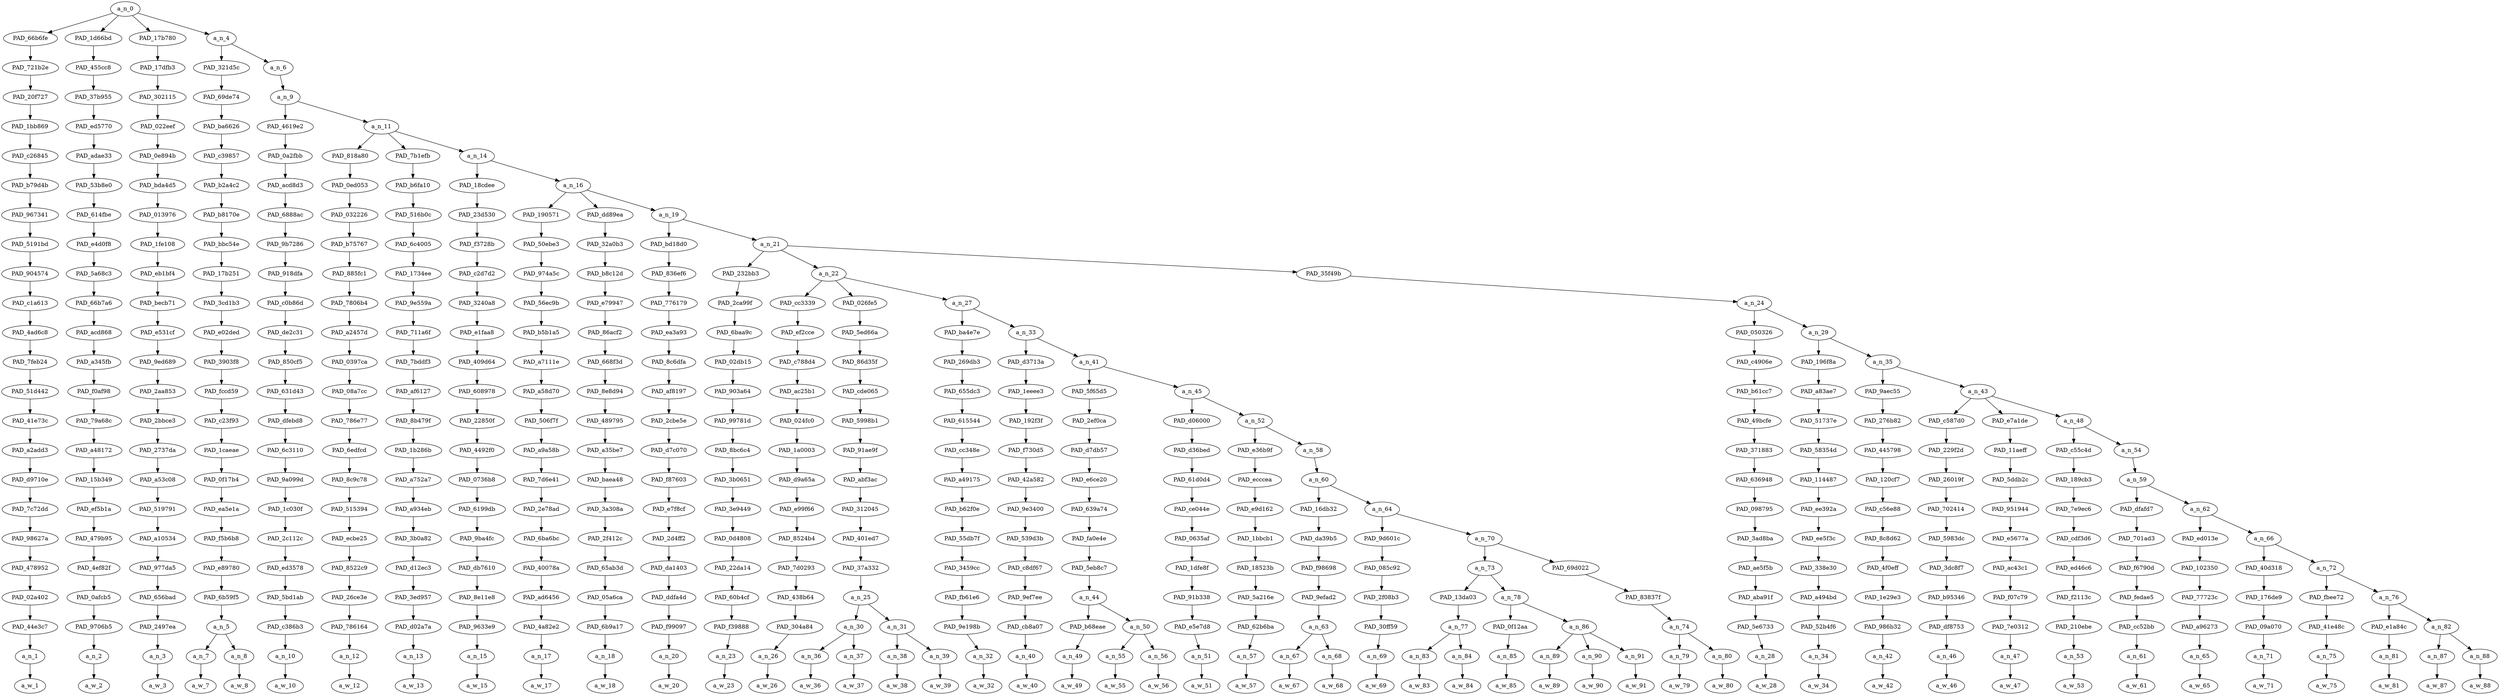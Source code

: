 strict digraph "" {
	a_n_0	[div_dir=-1,
		index=0,
		level=23,
		pos="1.9901650511188271,23!",
		text_span="[0, 1, 2, 3, 4, 5, 6, 7, 8, 9, 10, 11, 12, 13, 14, 15, 16, 17, 18, 19, 20, 21, 22, 23, 24, 25, 26, 27, 28, 29, 30, 31, 32, 33, 34, \
35, 36, 37, 38, 39, 40, 41, 42, 43, 44, 45, 46, 47, 48]",
		value=1.00000001];
	PAD_66b6fe	[div_dir=-1,
		index=0,
		level=22,
		pos="0.0,22!",
		text_span="[0]",
		value=0.01086067];
	a_n_0 -> PAD_66b6fe;
	PAD_1d66bd	[div_dir=1,
		index=1,
		level=22,
		pos="1.0,22!",
		text_span="[1]",
		value=0.00931770];
	a_n_0 -> PAD_1d66bd;
	PAD_17b780	[div_dir=1,
		index=2,
		level=22,
		pos="2.0,22!",
		text_span="[2]",
		value=0.01024284];
	a_n_0 -> PAD_17b780;
	a_n_4	[div_dir=-1,
		index=3,
		level=22,
		pos="4.9606602044753085,22!",
		text_span="[3, 4, 5, 6, 7, 8, 9, 10, 11, 12, 13, 14, 15, 16, 17, 18, 19, 20, 21, 22, 23, 24, 25, 26, 27, 28, 29, 30, 31, 32, 33, 34, 35, 36, \
37, 38, 39, 40, 41, 42, 43, 44, 45, 46, 47, 48]",
		value=0.96945183];
	a_n_0 -> a_n_4;
	PAD_721b2e	[div_dir=-1,
		index=0,
		level=21,
		pos="0.0,21!",
		text_span="[0]",
		value=0.01086067];
	PAD_66b6fe -> PAD_721b2e;
	PAD_20f727	[div_dir=-1,
		index=0,
		level=20,
		pos="0.0,20!",
		text_span="[0]",
		value=0.01086067];
	PAD_721b2e -> PAD_20f727;
	PAD_1bb869	[div_dir=-1,
		index=0,
		level=19,
		pos="0.0,19!",
		text_span="[0]",
		value=0.01086067];
	PAD_20f727 -> PAD_1bb869;
	PAD_c26845	[div_dir=-1,
		index=0,
		level=18,
		pos="0.0,18!",
		text_span="[0]",
		value=0.01086067];
	PAD_1bb869 -> PAD_c26845;
	PAD_b79d4b	[div_dir=-1,
		index=0,
		level=17,
		pos="0.0,17!",
		text_span="[0]",
		value=0.01086067];
	PAD_c26845 -> PAD_b79d4b;
	PAD_967341	[div_dir=-1,
		index=0,
		level=16,
		pos="0.0,16!",
		text_span="[0]",
		value=0.01086067];
	PAD_b79d4b -> PAD_967341;
	PAD_5191bd	[div_dir=-1,
		index=0,
		level=15,
		pos="0.0,15!",
		text_span="[0]",
		value=0.01086067];
	PAD_967341 -> PAD_5191bd;
	PAD_904574	[div_dir=-1,
		index=0,
		level=14,
		pos="0.0,14!",
		text_span="[0]",
		value=0.01086067];
	PAD_5191bd -> PAD_904574;
	PAD_c1a613	[div_dir=-1,
		index=0,
		level=13,
		pos="0.0,13!",
		text_span="[0]",
		value=0.01086067];
	PAD_904574 -> PAD_c1a613;
	PAD_4ad6c8	[div_dir=-1,
		index=0,
		level=12,
		pos="0.0,12!",
		text_span="[0]",
		value=0.01086067];
	PAD_c1a613 -> PAD_4ad6c8;
	PAD_7feb24	[div_dir=-1,
		index=0,
		level=11,
		pos="0.0,11!",
		text_span="[0]",
		value=0.01086067];
	PAD_4ad6c8 -> PAD_7feb24;
	PAD_51d442	[div_dir=-1,
		index=0,
		level=10,
		pos="0.0,10!",
		text_span="[0]",
		value=0.01086067];
	PAD_7feb24 -> PAD_51d442;
	PAD_41e73c	[div_dir=-1,
		index=0,
		level=9,
		pos="0.0,9!",
		text_span="[0]",
		value=0.01086067];
	PAD_51d442 -> PAD_41e73c;
	PAD_a2add3	[div_dir=-1,
		index=0,
		level=8,
		pos="0.0,8!",
		text_span="[0]",
		value=0.01086067];
	PAD_41e73c -> PAD_a2add3;
	PAD_d9710e	[div_dir=-1,
		index=0,
		level=7,
		pos="0.0,7!",
		text_span="[0]",
		value=0.01086067];
	PAD_a2add3 -> PAD_d9710e;
	PAD_7c72dd	[div_dir=-1,
		index=0,
		level=6,
		pos="0.0,6!",
		text_span="[0]",
		value=0.01086067];
	PAD_d9710e -> PAD_7c72dd;
	PAD_98627a	[div_dir=-1,
		index=0,
		level=5,
		pos="0.0,5!",
		text_span="[0]",
		value=0.01086067];
	PAD_7c72dd -> PAD_98627a;
	PAD_478952	[div_dir=-1,
		index=0,
		level=4,
		pos="0.0,4!",
		text_span="[0]",
		value=0.01086067];
	PAD_98627a -> PAD_478952;
	PAD_02a402	[div_dir=-1,
		index=0,
		level=3,
		pos="0.0,3!",
		text_span="[0]",
		value=0.01086067];
	PAD_478952 -> PAD_02a402;
	PAD_44e3c7	[div_dir=-1,
		index=0,
		level=2,
		pos="0.0,2!",
		text_span="[0]",
		value=0.01086067];
	PAD_02a402 -> PAD_44e3c7;
	a_n_1	[div_dir=-1,
		index=0,
		level=1,
		pos="0.0,1!",
		text_span="[0]",
		value=0.01086067];
	PAD_44e3c7 -> a_n_1;
	a_w_1	[div_dir=0,
		index=0,
		level=0,
		pos="0,0!",
		text_span="[0]",
		value=it];
	a_n_1 -> a_w_1;
	PAD_455cc8	[div_dir=1,
		index=1,
		level=21,
		pos="1.0,21!",
		text_span="[1]",
		value=0.00931770];
	PAD_1d66bd -> PAD_455cc8;
	PAD_37b955	[div_dir=1,
		index=1,
		level=20,
		pos="1.0,20!",
		text_span="[1]",
		value=0.00931770];
	PAD_455cc8 -> PAD_37b955;
	PAD_ed5770	[div_dir=1,
		index=1,
		level=19,
		pos="1.0,19!",
		text_span="[1]",
		value=0.00931770];
	PAD_37b955 -> PAD_ed5770;
	PAD_adae33	[div_dir=1,
		index=1,
		level=18,
		pos="1.0,18!",
		text_span="[1]",
		value=0.00931770];
	PAD_ed5770 -> PAD_adae33;
	PAD_53b8e0	[div_dir=1,
		index=1,
		level=17,
		pos="1.0,17!",
		text_span="[1]",
		value=0.00931770];
	PAD_adae33 -> PAD_53b8e0;
	PAD_614fbe	[div_dir=1,
		index=1,
		level=16,
		pos="1.0,16!",
		text_span="[1]",
		value=0.00931770];
	PAD_53b8e0 -> PAD_614fbe;
	PAD_e4d0f8	[div_dir=1,
		index=1,
		level=15,
		pos="1.0,15!",
		text_span="[1]",
		value=0.00931770];
	PAD_614fbe -> PAD_e4d0f8;
	PAD_5a68c3	[div_dir=1,
		index=1,
		level=14,
		pos="1.0,14!",
		text_span="[1]",
		value=0.00931770];
	PAD_e4d0f8 -> PAD_5a68c3;
	PAD_66b7a6	[div_dir=1,
		index=1,
		level=13,
		pos="1.0,13!",
		text_span="[1]",
		value=0.00931770];
	PAD_5a68c3 -> PAD_66b7a6;
	PAD_acd868	[div_dir=1,
		index=1,
		level=12,
		pos="1.0,12!",
		text_span="[1]",
		value=0.00931770];
	PAD_66b7a6 -> PAD_acd868;
	PAD_a345fb	[div_dir=1,
		index=1,
		level=11,
		pos="1.0,11!",
		text_span="[1]",
		value=0.00931770];
	PAD_acd868 -> PAD_a345fb;
	PAD_f0af98	[div_dir=1,
		index=1,
		level=10,
		pos="1.0,10!",
		text_span="[1]",
		value=0.00931770];
	PAD_a345fb -> PAD_f0af98;
	PAD_79a68c	[div_dir=1,
		index=1,
		level=9,
		pos="1.0,9!",
		text_span="[1]",
		value=0.00931770];
	PAD_f0af98 -> PAD_79a68c;
	PAD_a48172	[div_dir=1,
		index=1,
		level=8,
		pos="1.0,8!",
		text_span="[1]",
		value=0.00931770];
	PAD_79a68c -> PAD_a48172;
	PAD_15b349	[div_dir=1,
		index=1,
		level=7,
		pos="1.0,7!",
		text_span="[1]",
		value=0.00931770];
	PAD_a48172 -> PAD_15b349;
	PAD_ef5b1a	[div_dir=1,
		index=1,
		level=6,
		pos="1.0,6!",
		text_span="[1]",
		value=0.00931770];
	PAD_15b349 -> PAD_ef5b1a;
	PAD_479b95	[div_dir=1,
		index=1,
		level=5,
		pos="1.0,5!",
		text_span="[1]",
		value=0.00931770];
	PAD_ef5b1a -> PAD_479b95;
	PAD_4ef82f	[div_dir=1,
		index=1,
		level=4,
		pos="1.0,4!",
		text_span="[1]",
		value=0.00931770];
	PAD_479b95 -> PAD_4ef82f;
	PAD_0afcb5	[div_dir=1,
		index=1,
		level=3,
		pos="1.0,3!",
		text_span="[1]",
		value=0.00931770];
	PAD_4ef82f -> PAD_0afcb5;
	PAD_9706b5	[div_dir=1,
		index=1,
		level=2,
		pos="1.0,2!",
		text_span="[1]",
		value=0.00931770];
	PAD_0afcb5 -> PAD_9706b5;
	a_n_2	[div_dir=1,
		index=1,
		level=1,
		pos="1.0,1!",
		text_span="[1]",
		value=0.00931770];
	PAD_9706b5 -> a_n_2;
	a_w_2	[div_dir=0,
		index=1,
		level=0,
		pos="1,0!",
		text_span="[1]",
		value=not];
	a_n_2 -> a_w_2;
	PAD_17dfb3	[div_dir=1,
		index=2,
		level=21,
		pos="2.0,21!",
		text_span="[2]",
		value=0.01024284];
	PAD_17b780 -> PAD_17dfb3;
	PAD_302115	[div_dir=1,
		index=2,
		level=20,
		pos="2.0,20!",
		text_span="[2]",
		value=0.01024284];
	PAD_17dfb3 -> PAD_302115;
	PAD_022eef	[div_dir=1,
		index=2,
		level=19,
		pos="2.0,19!",
		text_span="[2]",
		value=0.01024284];
	PAD_302115 -> PAD_022eef;
	PAD_0e894b	[div_dir=1,
		index=2,
		level=18,
		pos="2.0,18!",
		text_span="[2]",
		value=0.01024284];
	PAD_022eef -> PAD_0e894b;
	PAD_bda4d5	[div_dir=1,
		index=2,
		level=17,
		pos="2.0,17!",
		text_span="[2]",
		value=0.01024284];
	PAD_0e894b -> PAD_bda4d5;
	PAD_013976	[div_dir=1,
		index=2,
		level=16,
		pos="2.0,16!",
		text_span="[2]",
		value=0.01024284];
	PAD_bda4d5 -> PAD_013976;
	PAD_1fe108	[div_dir=1,
		index=2,
		level=15,
		pos="2.0,15!",
		text_span="[2]",
		value=0.01024284];
	PAD_013976 -> PAD_1fe108;
	PAD_eb1bf4	[div_dir=1,
		index=2,
		level=14,
		pos="2.0,14!",
		text_span="[2]",
		value=0.01024284];
	PAD_1fe108 -> PAD_eb1bf4;
	PAD_becb71	[div_dir=1,
		index=2,
		level=13,
		pos="2.0,13!",
		text_span="[2]",
		value=0.01024284];
	PAD_eb1bf4 -> PAD_becb71;
	PAD_e531cf	[div_dir=1,
		index=2,
		level=12,
		pos="2.0,12!",
		text_span="[2]",
		value=0.01024284];
	PAD_becb71 -> PAD_e531cf;
	PAD_9ed689	[div_dir=1,
		index=2,
		level=11,
		pos="2.0,11!",
		text_span="[2]",
		value=0.01024284];
	PAD_e531cf -> PAD_9ed689;
	PAD_2aa853	[div_dir=1,
		index=2,
		level=10,
		pos="2.0,10!",
		text_span="[2]",
		value=0.01024284];
	PAD_9ed689 -> PAD_2aa853;
	PAD_2bbce3	[div_dir=1,
		index=2,
		level=9,
		pos="2.0,9!",
		text_span="[2]",
		value=0.01024284];
	PAD_2aa853 -> PAD_2bbce3;
	PAD_2737da	[div_dir=1,
		index=2,
		level=8,
		pos="2.0,8!",
		text_span="[2]",
		value=0.01024284];
	PAD_2bbce3 -> PAD_2737da;
	PAD_a53c08	[div_dir=1,
		index=2,
		level=7,
		pos="2.0,7!",
		text_span="[2]",
		value=0.01024284];
	PAD_2737da -> PAD_a53c08;
	PAD_519791	[div_dir=1,
		index=2,
		level=6,
		pos="2.0,6!",
		text_span="[2]",
		value=0.01024284];
	PAD_a53c08 -> PAD_519791;
	PAD_a10534	[div_dir=1,
		index=2,
		level=5,
		pos="2.0,5!",
		text_span="[2]",
		value=0.01024284];
	PAD_519791 -> PAD_a10534;
	PAD_977da5	[div_dir=1,
		index=2,
		level=4,
		pos="2.0,4!",
		text_span="[2]",
		value=0.01024284];
	PAD_a10534 -> PAD_977da5;
	PAD_656bad	[div_dir=1,
		index=2,
		level=3,
		pos="2.0,3!",
		text_span="[2]",
		value=0.01024284];
	PAD_977da5 -> PAD_656bad;
	PAD_2497ea	[div_dir=1,
		index=2,
		level=2,
		pos="2.0,2!",
		text_span="[2]",
		value=0.01024284];
	PAD_656bad -> PAD_2497ea;
	a_n_3	[div_dir=1,
		index=2,
		level=1,
		pos="2.0,1!",
		text_span="[2]",
		value=0.01024284];
	PAD_2497ea -> a_n_3;
	a_w_3	[div_dir=0,
		index=2,
		level=0,
		pos="2,0!",
		text_span="[2]",
		value=just];
	a_n_3 -> a_w_3;
	PAD_321d5c	[div_dir=1,
		index=3,
		level=21,
		pos="3.5,21!",
		text_span="[3, 4]",
		value=0.03461902];
	a_n_4 -> PAD_321d5c;
	a_n_6	[div_dir=-1,
		index=4,
		level=21,
		pos="6.421320408950617,21!",
		text_span="[5, 6, 7, 8, 9, 10, 11, 12, 13, 14, 15, 16, 17, 18, 19, 20, 21, 22, 23, 24, 25, 26, 27, 28, 29, 30, 31, 32, 33, 34, 35, 36, 37, \
38, 39, 40, 41, 42, 43, 44, 45, 46, 47, 48]",
		value=0.93470824];
	a_n_4 -> a_n_6;
	PAD_69de74	[div_dir=1,
		index=3,
		level=20,
		pos="3.5,20!",
		text_span="[3, 4]",
		value=0.03461902];
	PAD_321d5c -> PAD_69de74;
	PAD_ba6626	[div_dir=1,
		index=3,
		level=19,
		pos="3.5,19!",
		text_span="[3, 4]",
		value=0.03461902];
	PAD_69de74 -> PAD_ba6626;
	PAD_c39857	[div_dir=1,
		index=3,
		level=18,
		pos="3.5,18!",
		text_span="[3, 4]",
		value=0.03461902];
	PAD_ba6626 -> PAD_c39857;
	PAD_b2a4c2	[div_dir=1,
		index=3,
		level=17,
		pos="3.5,17!",
		text_span="[3, 4]",
		value=0.03461902];
	PAD_c39857 -> PAD_b2a4c2;
	PAD_b8170e	[div_dir=1,
		index=3,
		level=16,
		pos="3.5,16!",
		text_span="[3, 4]",
		value=0.03461902];
	PAD_b2a4c2 -> PAD_b8170e;
	PAD_bbc54e	[div_dir=1,
		index=3,
		level=15,
		pos="3.5,15!",
		text_span="[3, 4]",
		value=0.03461902];
	PAD_b8170e -> PAD_bbc54e;
	PAD_17b251	[div_dir=1,
		index=3,
		level=14,
		pos="3.5,14!",
		text_span="[3, 4]",
		value=0.03461902];
	PAD_bbc54e -> PAD_17b251;
	PAD_3cd1b3	[div_dir=1,
		index=3,
		level=13,
		pos="3.5,13!",
		text_span="[3, 4]",
		value=0.03461902];
	PAD_17b251 -> PAD_3cd1b3;
	PAD_e02ded	[div_dir=1,
		index=3,
		level=12,
		pos="3.5,12!",
		text_span="[3, 4]",
		value=0.03461902];
	PAD_3cd1b3 -> PAD_e02ded;
	PAD_3903f8	[div_dir=1,
		index=3,
		level=11,
		pos="3.5,11!",
		text_span="[3, 4]",
		value=0.03461902];
	PAD_e02ded -> PAD_3903f8;
	PAD_fccd59	[div_dir=1,
		index=3,
		level=10,
		pos="3.5,10!",
		text_span="[3, 4]",
		value=0.03461902];
	PAD_3903f8 -> PAD_fccd59;
	PAD_c23f93	[div_dir=1,
		index=3,
		level=9,
		pos="3.5,9!",
		text_span="[3, 4]",
		value=0.03461902];
	PAD_fccd59 -> PAD_c23f93;
	PAD_1caeae	[div_dir=1,
		index=3,
		level=8,
		pos="3.5,8!",
		text_span="[3, 4]",
		value=0.03461902];
	PAD_c23f93 -> PAD_1caeae;
	PAD_0f17b4	[div_dir=1,
		index=3,
		level=7,
		pos="3.5,7!",
		text_span="[3, 4]",
		value=0.03461902];
	PAD_1caeae -> PAD_0f17b4;
	PAD_ea5e1a	[div_dir=1,
		index=3,
		level=6,
		pos="3.5,6!",
		text_span="[3, 4]",
		value=0.03461902];
	PAD_0f17b4 -> PAD_ea5e1a;
	PAD_f5b6b8	[div_dir=1,
		index=3,
		level=5,
		pos="3.5,5!",
		text_span="[3, 4]",
		value=0.03461902];
	PAD_ea5e1a -> PAD_f5b6b8;
	PAD_e89780	[div_dir=1,
		index=3,
		level=4,
		pos="3.5,4!",
		text_span="[3, 4]",
		value=0.03461902];
	PAD_f5b6b8 -> PAD_e89780;
	PAD_6b59f5	[div_dir=1,
		index=3,
		level=3,
		pos="3.5,3!",
		text_span="[3, 4]",
		value=0.03461902];
	PAD_e89780 -> PAD_6b59f5;
	a_n_5	[div_dir=1,
		index=3,
		level=2,
		pos="3.5,2!",
		text_span="[3, 4]",
		value=0.03461902];
	PAD_6b59f5 -> a_n_5;
	a_n_7	[div_dir=-1,
		index=3,
		level=1,
		pos="3.0,1!",
		text_span="[3]",
		value=0.01717572];
	a_n_5 -> a_n_7;
	a_n_8	[div_dir=1,
		index=4,
		level=1,
		pos="4.0,1!",
		text_span="[4]",
		value=0.01743160];
	a_n_5 -> a_n_8;
	a_w_7	[div_dir=0,
		index=3,
		level=0,
		pos="3,0!",
		text_span="[3]",
		value=mainstream];
	a_n_7 -> a_w_7;
	a_w_8	[div_dir=0,
		index=4,
		level=0,
		pos="4,0!",
		text_span="[4]",
		value=media];
	a_n_8 -> a_w_8;
	a_n_9	[div_dir=-1,
		index=4,
		level=20,
		pos="6.421320408950617,20!",
		text_span="[5, 6, 7, 8, 9, 10, 11, 12, 13, 14, 15, 16, 17, 18, 19, 20, 21, 22, 23, 24, 25, 26, 27, 28, 29, 30, 31, 32, 33, 34, 35, 36, 37, \
38, 39, 40, 41, 42, 43, 44, 45, 46, 47, 48]",
		value=0.93457882];
	a_n_6 -> a_n_9;
	PAD_4619e2	[div_dir=1,
		index=4,
		level=19,
		pos="5.0,19!",
		text_span="[5]",
		value=0.00886884];
	a_n_9 -> PAD_4619e2;
	a_n_11	[div_dir=-1,
		index=5,
		level=19,
		pos="7.842640817901234,19!",
		text_span="[6, 7, 8, 9, 10, 11, 12, 13, 14, 15, 16, 17, 18, 19, 20, 21, 22, 23, 24, 25, 26, 27, 28, 29, 30, 31, 32, 33, 34, 35, 36, 37, 38, \
39, 40, 41, 42, 43, 44, 45, 46, 47, 48]",
		value=0.92558055];
	a_n_9 -> a_n_11;
	PAD_0a2fbb	[div_dir=1,
		index=4,
		level=18,
		pos="5.0,18!",
		text_span="[5]",
		value=0.00886884];
	PAD_4619e2 -> PAD_0a2fbb;
	PAD_acd8d3	[div_dir=1,
		index=4,
		level=17,
		pos="5.0,17!",
		text_span="[5]",
		value=0.00886884];
	PAD_0a2fbb -> PAD_acd8d3;
	PAD_6888ac	[div_dir=1,
		index=4,
		level=16,
		pos="5.0,16!",
		text_span="[5]",
		value=0.00886884];
	PAD_acd8d3 -> PAD_6888ac;
	PAD_9b7286	[div_dir=1,
		index=4,
		level=15,
		pos="5.0,15!",
		text_span="[5]",
		value=0.00886884];
	PAD_6888ac -> PAD_9b7286;
	PAD_918dfa	[div_dir=1,
		index=4,
		level=14,
		pos="5.0,14!",
		text_span="[5]",
		value=0.00886884];
	PAD_9b7286 -> PAD_918dfa;
	PAD_c0b86d	[div_dir=1,
		index=4,
		level=13,
		pos="5.0,13!",
		text_span="[5]",
		value=0.00886884];
	PAD_918dfa -> PAD_c0b86d;
	PAD_de2c31	[div_dir=1,
		index=4,
		level=12,
		pos="5.0,12!",
		text_span="[5]",
		value=0.00886884];
	PAD_c0b86d -> PAD_de2c31;
	PAD_850cf5	[div_dir=1,
		index=4,
		level=11,
		pos="5.0,11!",
		text_span="[5]",
		value=0.00886884];
	PAD_de2c31 -> PAD_850cf5;
	PAD_631d43	[div_dir=1,
		index=4,
		level=10,
		pos="5.0,10!",
		text_span="[5]",
		value=0.00886884];
	PAD_850cf5 -> PAD_631d43;
	PAD_dfebd8	[div_dir=1,
		index=4,
		level=9,
		pos="5.0,9!",
		text_span="[5]",
		value=0.00886884];
	PAD_631d43 -> PAD_dfebd8;
	PAD_6c3110	[div_dir=1,
		index=4,
		level=8,
		pos="5.0,8!",
		text_span="[5]",
		value=0.00886884];
	PAD_dfebd8 -> PAD_6c3110;
	PAD_9a099d	[div_dir=1,
		index=4,
		level=7,
		pos="5.0,7!",
		text_span="[5]",
		value=0.00886884];
	PAD_6c3110 -> PAD_9a099d;
	PAD_1c030f	[div_dir=1,
		index=4,
		level=6,
		pos="5.0,6!",
		text_span="[5]",
		value=0.00886884];
	PAD_9a099d -> PAD_1c030f;
	PAD_2c112c	[div_dir=1,
		index=4,
		level=5,
		pos="5.0,5!",
		text_span="[5]",
		value=0.00886884];
	PAD_1c030f -> PAD_2c112c;
	PAD_ed3578	[div_dir=1,
		index=4,
		level=4,
		pos="5.0,4!",
		text_span="[5]",
		value=0.00886884];
	PAD_2c112c -> PAD_ed3578;
	PAD_5bd1ab	[div_dir=1,
		index=4,
		level=3,
		pos="5.0,3!",
		text_span="[5]",
		value=0.00886884];
	PAD_ed3578 -> PAD_5bd1ab;
	PAD_c386b3	[div_dir=1,
		index=4,
		level=2,
		pos="5.0,2!",
		text_span="[5]",
		value=0.00886884];
	PAD_5bd1ab -> PAD_c386b3;
	a_n_10	[div_dir=1,
		index=5,
		level=1,
		pos="5.0,1!",
		text_span="[5]",
		value=0.00886884];
	PAD_c386b3 -> a_n_10;
	a_w_10	[div_dir=0,
		index=5,
		level=0,
		pos="5,0!",
		text_span="[5]",
		value=i];
	a_n_10 -> a_w_10;
	PAD_818a80	[div_dir=-1,
		index=5,
		level=18,
		pos="6.0,18!",
		text_span="[6]",
		value=0.00669955];
	a_n_11 -> PAD_818a80;
	PAD_7b1efb	[div_dir=-1,
		index=6,
		level=18,
		pos="7.0,18!",
		text_span="[7]",
		value=0.00737828];
	a_n_11 -> PAD_7b1efb;
	a_n_14	[div_dir=-1,
		index=7,
		level=18,
		pos="10.527922453703702,18!",
		text_span="[8, 9, 10, 11, 12, 13, 14, 15, 16, 17, 18, 19, 20, 21, 22, 23, 24, 25, 26, 27, 28, 29, 30, 31, 32, 33, 34, 35, 36, 37, 38, 39, 40, \
41, 42, 43, 44, 45, 46, 47, 48]",
		value=0.91137178];
	a_n_11 -> a_n_14;
	PAD_0ed053	[div_dir=-1,
		index=5,
		level=17,
		pos="6.0,17!",
		text_span="[6]",
		value=0.00669955];
	PAD_818a80 -> PAD_0ed053;
	PAD_032226	[div_dir=-1,
		index=5,
		level=16,
		pos="6.0,16!",
		text_span="[6]",
		value=0.00669955];
	PAD_0ed053 -> PAD_032226;
	PAD_b75767	[div_dir=-1,
		index=5,
		level=15,
		pos="6.0,15!",
		text_span="[6]",
		value=0.00669955];
	PAD_032226 -> PAD_b75767;
	PAD_885fc1	[div_dir=-1,
		index=5,
		level=14,
		pos="6.0,14!",
		text_span="[6]",
		value=0.00669955];
	PAD_b75767 -> PAD_885fc1;
	PAD_7806b4	[div_dir=-1,
		index=5,
		level=13,
		pos="6.0,13!",
		text_span="[6]",
		value=0.00669955];
	PAD_885fc1 -> PAD_7806b4;
	PAD_a2457d	[div_dir=-1,
		index=5,
		level=12,
		pos="6.0,12!",
		text_span="[6]",
		value=0.00669955];
	PAD_7806b4 -> PAD_a2457d;
	PAD_0397ca	[div_dir=-1,
		index=5,
		level=11,
		pos="6.0,11!",
		text_span="[6]",
		value=0.00669955];
	PAD_a2457d -> PAD_0397ca;
	PAD_08a7cc	[div_dir=-1,
		index=5,
		level=10,
		pos="6.0,10!",
		text_span="[6]",
		value=0.00669955];
	PAD_0397ca -> PAD_08a7cc;
	PAD_786e77	[div_dir=-1,
		index=5,
		level=9,
		pos="6.0,9!",
		text_span="[6]",
		value=0.00669955];
	PAD_08a7cc -> PAD_786e77;
	PAD_6edfcd	[div_dir=-1,
		index=5,
		level=8,
		pos="6.0,8!",
		text_span="[6]",
		value=0.00669955];
	PAD_786e77 -> PAD_6edfcd;
	PAD_8c9c78	[div_dir=-1,
		index=5,
		level=7,
		pos="6.0,7!",
		text_span="[6]",
		value=0.00669955];
	PAD_6edfcd -> PAD_8c9c78;
	PAD_515394	[div_dir=-1,
		index=5,
		level=6,
		pos="6.0,6!",
		text_span="[6]",
		value=0.00669955];
	PAD_8c9c78 -> PAD_515394;
	PAD_ecbe25	[div_dir=-1,
		index=5,
		level=5,
		pos="6.0,5!",
		text_span="[6]",
		value=0.00669955];
	PAD_515394 -> PAD_ecbe25;
	PAD_8522c9	[div_dir=-1,
		index=5,
		level=4,
		pos="6.0,4!",
		text_span="[6]",
		value=0.00669955];
	PAD_ecbe25 -> PAD_8522c9;
	PAD_26ce3e	[div_dir=-1,
		index=5,
		level=3,
		pos="6.0,3!",
		text_span="[6]",
		value=0.00669955];
	PAD_8522c9 -> PAD_26ce3e;
	PAD_786164	[div_dir=-1,
		index=5,
		level=2,
		pos="6.0,2!",
		text_span="[6]",
		value=0.00669955];
	PAD_26ce3e -> PAD_786164;
	a_n_12	[div_dir=-1,
		index=6,
		level=1,
		pos="6.0,1!",
		text_span="[6]",
		value=0.00669955];
	PAD_786164 -> a_n_12;
	a_w_12	[div_dir=0,
		index=6,
		level=0,
		pos="6,0!",
		text_span="[6]",
		value=do];
	a_n_12 -> a_w_12;
	PAD_b6fa10	[div_dir=-1,
		index=6,
		level=17,
		pos="7.0,17!",
		text_span="[7]",
		value=0.00737828];
	PAD_7b1efb -> PAD_b6fa10;
	PAD_516b0c	[div_dir=-1,
		index=6,
		level=16,
		pos="7.0,16!",
		text_span="[7]",
		value=0.00737828];
	PAD_b6fa10 -> PAD_516b0c;
	PAD_6c4005	[div_dir=-1,
		index=6,
		level=15,
		pos="7.0,15!",
		text_span="[7]",
		value=0.00737828];
	PAD_516b0c -> PAD_6c4005;
	PAD_1734ee	[div_dir=-1,
		index=6,
		level=14,
		pos="7.0,14!",
		text_span="[7]",
		value=0.00737828];
	PAD_6c4005 -> PAD_1734ee;
	PAD_9e559a	[div_dir=-1,
		index=6,
		level=13,
		pos="7.0,13!",
		text_span="[7]",
		value=0.00737828];
	PAD_1734ee -> PAD_9e559a;
	PAD_711a6f	[div_dir=-1,
		index=6,
		level=12,
		pos="7.0,12!",
		text_span="[7]",
		value=0.00737828];
	PAD_9e559a -> PAD_711a6f;
	PAD_7bddf3	[div_dir=-1,
		index=6,
		level=11,
		pos="7.0,11!",
		text_span="[7]",
		value=0.00737828];
	PAD_711a6f -> PAD_7bddf3;
	PAD_af6127	[div_dir=-1,
		index=6,
		level=10,
		pos="7.0,10!",
		text_span="[7]",
		value=0.00737828];
	PAD_7bddf3 -> PAD_af6127;
	PAD_8b479f	[div_dir=-1,
		index=6,
		level=9,
		pos="7.0,9!",
		text_span="[7]",
		value=0.00737828];
	PAD_af6127 -> PAD_8b479f;
	PAD_1b286b	[div_dir=-1,
		index=6,
		level=8,
		pos="7.0,8!",
		text_span="[7]",
		value=0.00737828];
	PAD_8b479f -> PAD_1b286b;
	PAD_a752a7	[div_dir=-1,
		index=6,
		level=7,
		pos="7.0,7!",
		text_span="[7]",
		value=0.00737828];
	PAD_1b286b -> PAD_a752a7;
	PAD_a934eb	[div_dir=-1,
		index=6,
		level=6,
		pos="7.0,6!",
		text_span="[7]",
		value=0.00737828];
	PAD_a752a7 -> PAD_a934eb;
	PAD_3b0a82	[div_dir=-1,
		index=6,
		level=5,
		pos="7.0,5!",
		text_span="[7]",
		value=0.00737828];
	PAD_a934eb -> PAD_3b0a82;
	PAD_d12ec3	[div_dir=-1,
		index=6,
		level=4,
		pos="7.0,4!",
		text_span="[7]",
		value=0.00737828];
	PAD_3b0a82 -> PAD_d12ec3;
	PAD_3ed957	[div_dir=-1,
		index=6,
		level=3,
		pos="7.0,3!",
		text_span="[7]",
		value=0.00737828];
	PAD_d12ec3 -> PAD_3ed957;
	PAD_d02a7a	[div_dir=-1,
		index=6,
		level=2,
		pos="7.0,2!",
		text_span="[7]",
		value=0.00737828];
	PAD_3ed957 -> PAD_d02a7a;
	a_n_13	[div_dir=-1,
		index=7,
		level=1,
		pos="7.0,1!",
		text_span="[7]",
		value=0.00737828];
	PAD_d02a7a -> a_n_13;
	a_w_13	[div_dir=0,
		index=7,
		level=0,
		pos="7,0!",
		text_span="[7]",
		value=not1];
	a_n_13 -> a_w_13;
	PAD_18cdee	[div_dir=-1,
		index=7,
		level=17,
		pos="8.0,17!",
		text_span="[8]",
		value=0.00824605];
	a_n_14 -> PAD_18cdee;
	a_n_16	[div_dir=-1,
		index=8,
		level=17,
		pos="13.055844907407407,17!",
		text_span="[9, 10, 11, 12, 13, 14, 15, 16, 17, 18, 19, 20, 21, 22, 23, 24, 25, 26, 27, 28, 29, 30, 31, 32, 33, 34, 35, 36, 37, 38, 39, 40, \
41, 42, 43, 44, 45, 46, 47, 48]",
		value=0.90299613];
	a_n_14 -> a_n_16;
	PAD_23d530	[div_dir=-1,
		index=7,
		level=16,
		pos="8.0,16!",
		text_span="[8]",
		value=0.00824605];
	PAD_18cdee -> PAD_23d530;
	PAD_f3728b	[div_dir=-1,
		index=7,
		level=15,
		pos="8.0,15!",
		text_span="[8]",
		value=0.00824605];
	PAD_23d530 -> PAD_f3728b;
	PAD_c2d7d2	[div_dir=-1,
		index=7,
		level=14,
		pos="8.0,14!",
		text_span="[8]",
		value=0.00824605];
	PAD_f3728b -> PAD_c2d7d2;
	PAD_3240a8	[div_dir=-1,
		index=7,
		level=13,
		pos="8.0,13!",
		text_span="[8]",
		value=0.00824605];
	PAD_c2d7d2 -> PAD_3240a8;
	PAD_e1faa8	[div_dir=-1,
		index=7,
		level=12,
		pos="8.0,12!",
		text_span="[8]",
		value=0.00824605];
	PAD_3240a8 -> PAD_e1faa8;
	PAD_409d64	[div_dir=-1,
		index=7,
		level=11,
		pos="8.0,11!",
		text_span="[8]",
		value=0.00824605];
	PAD_e1faa8 -> PAD_409d64;
	PAD_608978	[div_dir=-1,
		index=7,
		level=10,
		pos="8.0,10!",
		text_span="[8]",
		value=0.00824605];
	PAD_409d64 -> PAD_608978;
	PAD_22850f	[div_dir=-1,
		index=7,
		level=9,
		pos="8.0,9!",
		text_span="[8]",
		value=0.00824605];
	PAD_608978 -> PAD_22850f;
	PAD_4492f0	[div_dir=-1,
		index=7,
		level=8,
		pos="8.0,8!",
		text_span="[8]",
		value=0.00824605];
	PAD_22850f -> PAD_4492f0;
	PAD_0736b8	[div_dir=-1,
		index=7,
		level=7,
		pos="8.0,7!",
		text_span="[8]",
		value=0.00824605];
	PAD_4492f0 -> PAD_0736b8;
	PAD_6199db	[div_dir=-1,
		index=7,
		level=6,
		pos="8.0,6!",
		text_span="[8]",
		value=0.00824605];
	PAD_0736b8 -> PAD_6199db;
	PAD_9ba4fc	[div_dir=-1,
		index=7,
		level=5,
		pos="8.0,5!",
		text_span="[8]",
		value=0.00824605];
	PAD_6199db -> PAD_9ba4fc;
	PAD_db7610	[div_dir=-1,
		index=7,
		level=4,
		pos="8.0,4!",
		text_span="[8]",
		value=0.00824605];
	PAD_9ba4fc -> PAD_db7610;
	PAD_8e11e8	[div_dir=-1,
		index=7,
		level=3,
		pos="8.0,3!",
		text_span="[8]",
		value=0.00824605];
	PAD_db7610 -> PAD_8e11e8;
	PAD_9633e9	[div_dir=-1,
		index=7,
		level=2,
		pos="8.0,2!",
		text_span="[8]",
		value=0.00824605];
	PAD_8e11e8 -> PAD_9633e9;
	a_n_15	[div_dir=-1,
		index=8,
		level=1,
		pos="8.0,1!",
		text_span="[8]",
		value=0.00824605];
	PAD_9633e9 -> a_n_15;
	a_w_15	[div_dir=0,
		index=8,
		level=0,
		pos="8,0!",
		text_span="[8]",
		value=like];
	a_n_15 -> a_w_15;
	PAD_190571	[div_dir=-1,
		index=8,
		level=16,
		pos="9.0,16!",
		text_span="[9]",
		value=0.00933365];
	a_n_16 -> PAD_190571;
	PAD_dd89ea	[div_dir=1,
		index=9,
		level=16,
		pos="10.0,16!",
		text_span="[10]",
		value=0.01515363];
	a_n_16 -> PAD_dd89ea;
	a_n_19	[div_dir=-1,
		index=10,
		level=16,
		pos="20.16753472222222,16!",
		text_span="[11, 12, 13, 14, 15, 16, 17, 18, 19, 20, 21, 22, 23, 24, 25, 26, 27, 28, 29, 30, 31, 32, 33, 34, 35, 36, 37, 38, 39, 40, 41, 42, \
43, 44, 45, 46, 47, 48]",
		value=0.87837791];
	a_n_16 -> a_n_19;
	PAD_50ebe3	[div_dir=-1,
		index=8,
		level=15,
		pos="9.0,15!",
		text_span="[9]",
		value=0.00933365];
	PAD_190571 -> PAD_50ebe3;
	PAD_974a5c	[div_dir=-1,
		index=8,
		level=14,
		pos="9.0,14!",
		text_span="[9]",
		value=0.00933365];
	PAD_50ebe3 -> PAD_974a5c;
	PAD_56ec9b	[div_dir=-1,
		index=8,
		level=13,
		pos="9.0,13!",
		text_span="[9]",
		value=0.00933365];
	PAD_974a5c -> PAD_56ec9b;
	PAD_b5b1a5	[div_dir=-1,
		index=8,
		level=12,
		pos="9.0,12!",
		text_span="[9]",
		value=0.00933365];
	PAD_56ec9b -> PAD_b5b1a5;
	PAD_a7111e	[div_dir=-1,
		index=8,
		level=11,
		pos="9.0,11!",
		text_span="[9]",
		value=0.00933365];
	PAD_b5b1a5 -> PAD_a7111e;
	PAD_a58d70	[div_dir=-1,
		index=8,
		level=10,
		pos="9.0,10!",
		text_span="[9]",
		value=0.00933365];
	PAD_a7111e -> PAD_a58d70;
	PAD_506f7f	[div_dir=-1,
		index=8,
		level=9,
		pos="9.0,9!",
		text_span="[9]",
		value=0.00933365];
	PAD_a58d70 -> PAD_506f7f;
	PAD_a9a58b	[div_dir=-1,
		index=8,
		level=8,
		pos="9.0,8!",
		text_span="[9]",
		value=0.00933365];
	PAD_506f7f -> PAD_a9a58b;
	PAD_7d6e41	[div_dir=-1,
		index=8,
		level=7,
		pos="9.0,7!",
		text_span="[9]",
		value=0.00933365];
	PAD_a9a58b -> PAD_7d6e41;
	PAD_2e78ad	[div_dir=-1,
		index=8,
		level=6,
		pos="9.0,6!",
		text_span="[9]",
		value=0.00933365];
	PAD_7d6e41 -> PAD_2e78ad;
	PAD_6ba6bc	[div_dir=-1,
		index=8,
		level=5,
		pos="9.0,5!",
		text_span="[9]",
		value=0.00933365];
	PAD_2e78ad -> PAD_6ba6bc;
	PAD_40078a	[div_dir=-1,
		index=8,
		level=4,
		pos="9.0,4!",
		text_span="[9]",
		value=0.00933365];
	PAD_6ba6bc -> PAD_40078a;
	PAD_ad6456	[div_dir=-1,
		index=8,
		level=3,
		pos="9.0,3!",
		text_span="[9]",
		value=0.00933365];
	PAD_40078a -> PAD_ad6456;
	PAD_4a82e2	[div_dir=-1,
		index=8,
		level=2,
		pos="9.0,2!",
		text_span="[9]",
		value=0.00933365];
	PAD_ad6456 -> PAD_4a82e2;
	a_n_17	[div_dir=-1,
		index=9,
		level=1,
		pos="9.0,1!",
		text_span="[9]",
		value=0.00933365];
	PAD_4a82e2 -> a_n_17;
	a_w_17	[div_dir=0,
		index=9,
		level=0,
		pos="9,0!",
		text_span="[9]",
		value=the];
	a_n_17 -> a_w_17;
	PAD_32a0b3	[div_dir=1,
		index=9,
		level=15,
		pos="10.0,15!",
		text_span="[10]",
		value=0.01515363];
	PAD_dd89ea -> PAD_32a0b3;
	PAD_b8c12d	[div_dir=1,
		index=9,
		level=14,
		pos="10.0,14!",
		text_span="[10]",
		value=0.01515363];
	PAD_32a0b3 -> PAD_b8c12d;
	PAD_e79947	[div_dir=1,
		index=9,
		level=13,
		pos="10.0,13!",
		text_span="[10]",
		value=0.01515363];
	PAD_b8c12d -> PAD_e79947;
	PAD_86acf2	[div_dir=1,
		index=9,
		level=12,
		pos="10.0,12!",
		text_span="[10]",
		value=0.01515363];
	PAD_e79947 -> PAD_86acf2;
	PAD_668f3d	[div_dir=1,
		index=9,
		level=11,
		pos="10.0,11!",
		text_span="[10]",
		value=0.01515363];
	PAD_86acf2 -> PAD_668f3d;
	PAD_8e8d94	[div_dir=1,
		index=9,
		level=10,
		pos="10.0,10!",
		text_span="[10]",
		value=0.01515363];
	PAD_668f3d -> PAD_8e8d94;
	PAD_489795	[div_dir=1,
		index=9,
		level=9,
		pos="10.0,9!",
		text_span="[10]",
		value=0.01515363];
	PAD_8e8d94 -> PAD_489795;
	PAD_a35be7	[div_dir=1,
		index=9,
		level=8,
		pos="10.0,8!",
		text_span="[10]",
		value=0.01515363];
	PAD_489795 -> PAD_a35be7;
	PAD_baea48	[div_dir=1,
		index=9,
		level=7,
		pos="10.0,7!",
		text_span="[10]",
		value=0.01515363];
	PAD_a35be7 -> PAD_baea48;
	PAD_3a308a	[div_dir=1,
		index=9,
		level=6,
		pos="10.0,6!",
		text_span="[10]",
		value=0.01515363];
	PAD_baea48 -> PAD_3a308a;
	PAD_2f412c	[div_dir=1,
		index=9,
		level=5,
		pos="10.0,5!",
		text_span="[10]",
		value=0.01515363];
	PAD_3a308a -> PAD_2f412c;
	PAD_65ab3d	[div_dir=1,
		index=9,
		level=4,
		pos="10.0,4!",
		text_span="[10]",
		value=0.01515363];
	PAD_2f412c -> PAD_65ab3d;
	PAD_05a6ca	[div_dir=1,
		index=9,
		level=3,
		pos="10.0,3!",
		text_span="[10]",
		value=0.01515363];
	PAD_65ab3d -> PAD_05a6ca;
	PAD_6b9a17	[div_dir=1,
		index=9,
		level=2,
		pos="10.0,2!",
		text_span="[10]",
		value=0.01515363];
	PAD_05a6ca -> PAD_6b9a17;
	a_n_18	[div_dir=1,
		index=10,
		level=1,
		pos="10.0,1!",
		text_span="[10]",
		value=0.01515363];
	PAD_6b9a17 -> a_n_18;
	a_w_18	[div_dir=0,
		index=10,
		level=0,
		pos="10,0!",
		text_span="[10]",
		value=argument];
	a_n_18 -> a_w_18;
	PAD_bd18d0	[div_dir=-1,
		index=10,
		level=15,
		pos="11.0,15!",
		text_span="[11]",
		value=0.00879450];
	a_n_19 -> PAD_bd18d0;
	a_n_21	[div_dir=-1,
		index=11,
		level=15,
		pos="29.335069444444443,15!",
		text_span="[12, 13, 14, 15, 16, 17, 18, 19, 20, 21, 22, 23, 24, 25, 26, 27, 28, 29, 30, 31, 32, 33, 34, 35, 36, 37, 38, 39, 40, 41, 42, 43, \
44, 45, 46, 47, 48]",
		value=0.86945357];
	a_n_19 -> a_n_21;
	PAD_836ef6	[div_dir=-1,
		index=10,
		level=14,
		pos="11.0,14!",
		text_span="[11]",
		value=0.00879450];
	PAD_bd18d0 -> PAD_836ef6;
	PAD_776179	[div_dir=-1,
		index=10,
		level=13,
		pos="11.0,13!",
		text_span="[11]",
		value=0.00879450];
	PAD_836ef6 -> PAD_776179;
	PAD_ea3a93	[div_dir=-1,
		index=10,
		level=12,
		pos="11.0,12!",
		text_span="[11]",
		value=0.00879450];
	PAD_776179 -> PAD_ea3a93;
	PAD_8c6dfa	[div_dir=-1,
		index=10,
		level=11,
		pos="11.0,11!",
		text_span="[11]",
		value=0.00879450];
	PAD_ea3a93 -> PAD_8c6dfa;
	PAD_af8197	[div_dir=-1,
		index=10,
		level=10,
		pos="11.0,10!",
		text_span="[11]",
		value=0.00879450];
	PAD_8c6dfa -> PAD_af8197;
	PAD_2cbe5e	[div_dir=-1,
		index=10,
		level=9,
		pos="11.0,9!",
		text_span="[11]",
		value=0.00879450];
	PAD_af8197 -> PAD_2cbe5e;
	PAD_d7c070	[div_dir=-1,
		index=10,
		level=8,
		pos="11.0,8!",
		text_span="[11]",
		value=0.00879450];
	PAD_2cbe5e -> PAD_d7c070;
	PAD_f87603	[div_dir=-1,
		index=10,
		level=7,
		pos="11.0,7!",
		text_span="[11]",
		value=0.00879450];
	PAD_d7c070 -> PAD_f87603;
	PAD_e7f8cf	[div_dir=-1,
		index=10,
		level=6,
		pos="11.0,6!",
		text_span="[11]",
		value=0.00879450];
	PAD_f87603 -> PAD_e7f8cf;
	PAD_2d4ff2	[div_dir=-1,
		index=10,
		level=5,
		pos="11.0,5!",
		text_span="[11]",
		value=0.00879450];
	PAD_e7f8cf -> PAD_2d4ff2;
	PAD_da1403	[div_dir=-1,
		index=10,
		level=4,
		pos="11.0,4!",
		text_span="[11]",
		value=0.00879450];
	PAD_2d4ff2 -> PAD_da1403;
	PAD_ddfa4d	[div_dir=-1,
		index=10,
		level=3,
		pos="11.0,3!",
		text_span="[11]",
		value=0.00879450];
	PAD_da1403 -> PAD_ddfa4d;
	PAD_f99097	[div_dir=-1,
		index=10,
		level=2,
		pos="11.0,2!",
		text_span="[11]",
		value=0.00879450];
	PAD_ddfa4d -> PAD_f99097;
	a_n_20	[div_dir=-1,
		index=11,
		level=1,
		pos="11.0,1!",
		text_span="[11]",
		value=0.00879450];
	PAD_f99097 -> a_n_20;
	a_w_20	[div_dir=0,
		index=11,
		level=0,
		pos="11,0!",
		text_span="[11]",
		value=that];
	a_n_20 -> a_w_20;
	PAD_232bb3	[div_dir=1,
		index=12,
		level=14,
		pos="35.0,14!",
		text_span="[35]",
		value=0.01301000];
	a_n_21 -> PAD_232bb3;
	a_n_22	[div_dir=-1,
		index=11,
		level=14,
		pos="15.9638671875,14!",
		text_span="[12, 13, 14, 15, 16, 17, 18, 19, 20, 21, 22, 23, 24, 25, 26, 27, 28, 29, 30, 31, 32, 33, 34]",
		value=0.62637406];
	a_n_21 -> a_n_22;
	PAD_35f49b	[div_dir=-1,
		index=13,
		level=14,
		pos="37.04134114583333,14!",
		text_span="[36, 37, 38, 39, 40, 41, 42, 43, 44, 45, 46, 47, 48]",
		value=0.22994140];
	a_n_21 -> PAD_35f49b;
	PAD_2ca99f	[div_dir=1,
		index=14,
		level=13,
		pos="35.0,13!",
		text_span="[35]",
		value=0.01301000];
	PAD_232bb3 -> PAD_2ca99f;
	PAD_6baa9c	[div_dir=1,
		index=15,
		level=12,
		pos="35.0,12!",
		text_span="[35]",
		value=0.01301000];
	PAD_2ca99f -> PAD_6baa9c;
	PAD_02db15	[div_dir=1,
		index=16,
		level=11,
		pos="35.0,11!",
		text_span="[35]",
		value=0.01301000];
	PAD_6baa9c -> PAD_02db15;
	PAD_903a64	[div_dir=1,
		index=17,
		level=10,
		pos="35.0,10!",
		text_span="[35]",
		value=0.01301000];
	PAD_02db15 -> PAD_903a64;
	PAD_99781d	[div_dir=1,
		index=18,
		level=9,
		pos="35.0,9!",
		text_span="[35]",
		value=0.01301000];
	PAD_903a64 -> PAD_99781d;
	PAD_8bc6c4	[div_dir=1,
		index=19,
		level=8,
		pos="35.0,8!",
		text_span="[35]",
		value=0.01301000];
	PAD_99781d -> PAD_8bc6c4;
	PAD_3b0651	[div_dir=1,
		index=19,
		level=7,
		pos="35.0,7!",
		text_span="[35]",
		value=0.01301000];
	PAD_8bc6c4 -> PAD_3b0651;
	PAD_3e9449	[div_dir=1,
		index=20,
		level=6,
		pos="35.0,6!",
		text_span="[35]",
		value=0.01301000];
	PAD_3b0651 -> PAD_3e9449;
	PAD_0d4808	[div_dir=1,
		index=21,
		level=5,
		pos="35.0,5!",
		text_span="[35]",
		value=0.01301000];
	PAD_3e9449 -> PAD_0d4808;
	PAD_22da14	[div_dir=1,
		index=22,
		level=4,
		pos="35.0,4!",
		text_span="[35]",
		value=0.01301000];
	PAD_0d4808 -> PAD_22da14;
	PAD_60b4cf	[div_dir=1,
		index=23,
		level=3,
		pos="35.0,3!",
		text_span="[35]",
		value=0.01301000];
	PAD_22da14 -> PAD_60b4cf;
	PAD_f39888	[div_dir=1,
		index=26,
		level=2,
		pos="35.0,2!",
		text_span="[35]",
		value=0.01301000];
	PAD_60b4cf -> PAD_f39888;
	a_n_23	[div_dir=1,
		index=35,
		level=1,
		pos="35.0,1!",
		text_span="[35]",
		value=0.01301000];
	PAD_f39888 -> a_n_23;
	a_w_23	[div_dir=0,
		index=35,
		level=0,
		pos="35,0!",
		text_span="[35]",
		value=i1];
	a_n_23 -> a_w_23;
	PAD_cc3339	[div_dir=1,
		index=12,
		level=13,
		pos="16.0,13!",
		text_span="[16]",
		value=0.00794646];
	a_n_22 -> PAD_cc3339;
	PAD_026fe5	[div_dir=1,
		index=11,
		level=13,
		pos="13.5,13!",
		text_span="[12, 13, 14, 15]",
		value=0.07284251];
	a_n_22 -> PAD_026fe5;
	a_n_27	[div_dir=-1,
		index=13,
		level=13,
		pos="18.3916015625,13!",
		text_span="[17, 18, 19, 20, 21, 22, 23, 24, 25, 26, 27, 28, 29, 30, 31, 32, 33, 34]",
		value=0.54547799];
	a_n_22 -> a_n_27;
	PAD_ef2cce	[div_dir=1,
		index=12,
		level=12,
		pos="16.0,12!",
		text_span="[16]",
		value=0.00794646];
	PAD_cc3339 -> PAD_ef2cce;
	PAD_c788d4	[div_dir=1,
		index=12,
		level=11,
		pos="16.0,11!",
		text_span="[16]",
		value=0.00794646];
	PAD_ef2cce -> PAD_c788d4;
	PAD_ac25b1	[div_dir=1,
		index=12,
		level=10,
		pos="16.0,10!",
		text_span="[16]",
		value=0.00794646];
	PAD_c788d4 -> PAD_ac25b1;
	PAD_024fc0	[div_dir=1,
		index=12,
		level=9,
		pos="16.0,9!",
		text_span="[16]",
		value=0.00794646];
	PAD_ac25b1 -> PAD_024fc0;
	PAD_1a0003	[div_dir=1,
		index=12,
		level=8,
		pos="16.0,8!",
		text_span="[16]",
		value=0.00794646];
	PAD_024fc0 -> PAD_1a0003;
	PAD_d9a65a	[div_dir=1,
		index=12,
		level=7,
		pos="16.0,7!",
		text_span="[16]",
		value=0.00794646];
	PAD_1a0003 -> PAD_d9a65a;
	PAD_e99f66	[div_dir=1,
		index=12,
		level=6,
		pos="16.0,6!",
		text_span="[16]",
		value=0.00794646];
	PAD_d9a65a -> PAD_e99f66;
	PAD_8524b4	[div_dir=1,
		index=12,
		level=5,
		pos="16.0,5!",
		text_span="[16]",
		value=0.00794646];
	PAD_e99f66 -> PAD_8524b4;
	PAD_7d0293	[div_dir=1,
		index=12,
		level=4,
		pos="16.0,4!",
		text_span="[16]",
		value=0.00794646];
	PAD_8524b4 -> PAD_7d0293;
	PAD_438b64	[div_dir=1,
		index=12,
		level=3,
		pos="16.0,3!",
		text_span="[16]",
		value=0.00794646];
	PAD_7d0293 -> PAD_438b64;
	PAD_304a84	[div_dir=1,
		index=13,
		level=2,
		pos="16.0,2!",
		text_span="[16]",
		value=0.00794646];
	PAD_438b64 -> PAD_304a84;
	a_n_26	[div_dir=1,
		index=16,
		level=1,
		pos="16.0,1!",
		text_span="[16]",
		value=0.00794646];
	PAD_304a84 -> a_n_26;
	a_w_26	[div_dir=0,
		index=16,
		level=0,
		pos="16,0!",
		text_span="[16]",
		value=or];
	a_n_26 -> a_w_26;
	PAD_5ed66a	[div_dir=1,
		index=11,
		level=12,
		pos="13.5,12!",
		text_span="[12, 13, 14, 15]",
		value=0.07284251];
	PAD_026fe5 -> PAD_5ed66a;
	PAD_86d35f	[div_dir=1,
		index=11,
		level=11,
		pos="13.5,11!",
		text_span="[12, 13, 14, 15]",
		value=0.07284251];
	PAD_5ed66a -> PAD_86d35f;
	PAD_cde065	[div_dir=1,
		index=11,
		level=10,
		pos="13.5,10!",
		text_span="[12, 13, 14, 15]",
		value=0.07284251];
	PAD_86d35f -> PAD_cde065;
	PAD_5998b1	[div_dir=1,
		index=11,
		level=9,
		pos="13.5,9!",
		text_span="[12, 13, 14, 15]",
		value=0.07284251];
	PAD_cde065 -> PAD_5998b1;
	PAD_91ae9f	[div_dir=1,
		index=11,
		level=8,
		pos="13.5,8!",
		text_span="[12, 13, 14, 15]",
		value=0.07284251];
	PAD_5998b1 -> PAD_91ae9f;
	PAD_abf3ac	[div_dir=1,
		index=11,
		level=7,
		pos="13.5,7!",
		text_span="[12, 13, 14, 15]",
		value=0.07284251];
	PAD_91ae9f -> PAD_abf3ac;
	PAD_312045	[div_dir=1,
		index=11,
		level=6,
		pos="13.5,6!",
		text_span="[12, 13, 14, 15]",
		value=0.07284251];
	PAD_abf3ac -> PAD_312045;
	PAD_401ed7	[div_dir=1,
		index=11,
		level=5,
		pos="13.5,5!",
		text_span="[12, 13, 14, 15]",
		value=0.07284251];
	PAD_312045 -> PAD_401ed7;
	PAD_37a332	[div_dir=1,
		index=11,
		level=4,
		pos="13.5,4!",
		text_span="[12, 13, 14, 15]",
		value=0.07284251];
	PAD_401ed7 -> PAD_37a332;
	a_n_25	[div_dir=1,
		index=11,
		level=3,
		pos="13.5,3!",
		text_span="[12, 13, 14, 15]",
		value=0.07284251];
	PAD_37a332 -> a_n_25;
	a_n_30	[div_dir=1,
		index=11,
		level=2,
		pos="12.5,2!",
		text_span="[12, 13]",
		value=0.02584873];
	a_n_25 -> a_n_30;
	a_n_31	[div_dir=1,
		index=12,
		level=2,
		pos="14.5,2!",
		text_span="[14, 15]",
		value=0.04692014];
	a_n_25 -> a_n_31;
	a_n_36	[div_dir=1,
		index=12,
		level=1,
		pos="12.0,1!",
		text_span="[12]",
		value=0.01097956];
	a_n_30 -> a_n_36;
	a_n_37	[div_dir=1,
		index=13,
		level=1,
		pos="13.0,1!",
		text_span="[13]",
		value=0.01478657];
	a_n_30 -> a_n_37;
	a_w_36	[div_dir=0,
		index=12,
		level=0,
		pos="12,0!",
		text_span="[12]",
		value=many];
	a_n_36 -> a_w_36;
	a_w_37	[div_dir=0,
		index=13,
		level=0,
		pos="13,0!",
		text_span="[13]",
		value=people];
	a_n_37 -> a_w_37;
	a_n_38	[div_dir=1,
		index=14,
		level=1,
		pos="14.0,1!",
		text_span="[14]",
		value=0.01178706];
	a_n_31 -> a_n_38;
	a_n_39	[div_dir=1,
		index=15,
		level=1,
		pos="15.0,1!",
		text_span="[15]",
		value=0.03510452];
	a_n_31 -> a_n_39;
	a_w_38	[div_dir=0,
		index=14,
		level=0,
		pos="14,0!",
		text_span="[14]",
		value=on];
	a_n_38 -> a_w_38;
	a_w_39	[div_dir=0,
		index=15,
		level=0,
		pos="15,0!",
		text_span="[15]",
		value=gab];
	a_n_39 -> a_w_39;
	PAD_ba4e7e	[div_dir=-1,
		index=13,
		level=12,
		pos="17.0,12!",
		text_span="[17]",
		value=0.00944892];
	a_n_27 -> PAD_ba4e7e;
	a_n_33	[div_dir=-1,
		index=14,
		level=12,
		pos="19.783203125,12!",
		text_span="[18, 19, 20, 21, 22, 23, 24, 25, 26, 27, 28, 29, 30, 31, 32, 33, 34]",
		value=0.53587162];
	a_n_27 -> a_n_33;
	PAD_269db3	[div_dir=-1,
		index=13,
		level=11,
		pos="17.0,11!",
		text_span="[17]",
		value=0.00944892];
	PAD_ba4e7e -> PAD_269db3;
	PAD_655dc3	[div_dir=-1,
		index=13,
		level=10,
		pos="17.0,10!",
		text_span="[17]",
		value=0.00944892];
	PAD_269db3 -> PAD_655dc3;
	PAD_615544	[div_dir=-1,
		index=13,
		level=9,
		pos="17.0,9!",
		text_span="[17]",
		value=0.00944892];
	PAD_655dc3 -> PAD_615544;
	PAD_cc348e	[div_dir=-1,
		index=13,
		level=8,
		pos="17.0,8!",
		text_span="[17]",
		value=0.00944892];
	PAD_615544 -> PAD_cc348e;
	PAD_a49175	[div_dir=-1,
		index=13,
		level=7,
		pos="17.0,7!",
		text_span="[17]",
		value=0.00944892];
	PAD_cc348e -> PAD_a49175;
	PAD_b62f0e	[div_dir=-1,
		index=13,
		level=6,
		pos="17.0,6!",
		text_span="[17]",
		value=0.00944892];
	PAD_a49175 -> PAD_b62f0e;
	PAD_55db7f	[div_dir=-1,
		index=13,
		level=5,
		pos="17.0,5!",
		text_span="[17]",
		value=0.00944892];
	PAD_b62f0e -> PAD_55db7f;
	PAD_3459cc	[div_dir=-1,
		index=13,
		level=4,
		pos="17.0,4!",
		text_span="[17]",
		value=0.00944892];
	PAD_55db7f -> PAD_3459cc;
	PAD_fb61e6	[div_dir=-1,
		index=13,
		level=3,
		pos="17.0,3!",
		text_span="[17]",
		value=0.00944892];
	PAD_3459cc -> PAD_fb61e6;
	PAD_9e198b	[div_dir=-1,
		index=14,
		level=2,
		pos="17.0,2!",
		text_span="[17]",
		value=0.00944892];
	PAD_fb61e6 -> PAD_9e198b;
	a_n_32	[div_dir=-1,
		index=17,
		level=1,
		pos="17.0,1!",
		text_span="[17]",
		value=0.00944892];
	PAD_9e198b -> a_n_32;
	a_w_32	[div_dir=0,
		index=17,
		level=0,
		pos="17,0!",
		text_span="[17]",
		value=any];
	a_n_32 -> a_w_32;
	PAD_d3713a	[div_dir=1,
		index=14,
		level=11,
		pos="18.0,11!",
		text_span="[18]",
		value=0.01355436];
	a_n_33 -> PAD_d3713a;
	a_n_41	[div_dir=-1,
		index=15,
		level=11,
		pos="21.56640625,11!",
		text_span="[19, 20, 21, 22, 23, 24, 25, 26, 27, 28, 29, 30, 31, 32, 33, 34]",
		value=0.52217264];
	a_n_33 -> a_n_41;
	PAD_1eeee3	[div_dir=1,
		index=14,
		level=10,
		pos="18.0,10!",
		text_span="[18]",
		value=0.01355436];
	PAD_d3713a -> PAD_1eeee3;
	PAD_192f3f	[div_dir=1,
		index=14,
		level=9,
		pos="18.0,9!",
		text_span="[18]",
		value=0.01355436];
	PAD_1eeee3 -> PAD_192f3f;
	PAD_f730d5	[div_dir=1,
		index=14,
		level=8,
		pos="18.0,8!",
		text_span="[18]",
		value=0.01355436];
	PAD_192f3f -> PAD_f730d5;
	PAD_42a582	[div_dir=1,
		index=14,
		level=7,
		pos="18.0,7!",
		text_span="[18]",
		value=0.01355436];
	PAD_f730d5 -> PAD_42a582;
	PAD_9e3400	[div_dir=1,
		index=14,
		level=6,
		pos="18.0,6!",
		text_span="[18]",
		value=0.01355436];
	PAD_42a582 -> PAD_9e3400;
	PAD_539d3b	[div_dir=1,
		index=14,
		level=5,
		pos="18.0,5!",
		text_span="[18]",
		value=0.01355436];
	PAD_9e3400 -> PAD_539d3b;
	PAD_c8df67	[div_dir=1,
		index=14,
		level=4,
		pos="18.0,4!",
		text_span="[18]",
		value=0.01355436];
	PAD_539d3b -> PAD_c8df67;
	PAD_9ef7ee	[div_dir=1,
		index=14,
		level=3,
		pos="18.0,3!",
		text_span="[18]",
		value=0.01355436];
	PAD_c8df67 -> PAD_9ef7ee;
	PAD_cb8a07	[div_dir=1,
		index=15,
		level=2,
		pos="18.0,2!",
		text_span="[18]",
		value=0.01355436];
	PAD_9ef7ee -> PAD_cb8a07;
	a_n_40	[div_dir=1,
		index=18,
		level=1,
		pos="18.0,1!",
		text_span="[18]",
		value=0.01355436];
	PAD_cb8a07 -> a_n_40;
	a_w_40	[div_dir=0,
		index=18,
		level=0,
		pos="18,0!",
		text_span="[18]",
		value=where];
	a_n_40 -> a_w_40;
	PAD_5f65d5	[div_dir=-1,
		index=15,
		level=10,
		pos="19.75,10!",
		text_span="[19, 20, 21]",
		value=0.14675056];
	a_n_41 -> PAD_5f65d5;
	a_n_45	[div_dir=-1,
		index=16,
		level=10,
		pos="23.3828125,10!",
		text_span="[22, 23, 24, 25, 26, 27, 28, 29, 30, 31, 32, 33, 34]",
		value=0.37525519];
	a_n_41 -> a_n_45;
	PAD_2ef0ca	[div_dir=-1,
		index=15,
		level=9,
		pos="19.75,9!",
		text_span="[19, 20, 21]",
		value=0.14675056];
	PAD_5f65d5 -> PAD_2ef0ca;
	PAD_d7db57	[div_dir=-1,
		index=15,
		level=8,
		pos="19.75,8!",
		text_span="[19, 20, 21]",
		value=0.14675056];
	PAD_2ef0ca -> PAD_d7db57;
	PAD_e6ce20	[div_dir=-1,
		index=15,
		level=7,
		pos="19.75,7!",
		text_span="[19, 20, 21]",
		value=0.14675056];
	PAD_d7db57 -> PAD_e6ce20;
	PAD_639a74	[div_dir=-1,
		index=15,
		level=6,
		pos="19.75,6!",
		text_span="[19, 20, 21]",
		value=0.14675056];
	PAD_e6ce20 -> PAD_639a74;
	PAD_fa0e4e	[div_dir=-1,
		index=15,
		level=5,
		pos="19.75,5!",
		text_span="[19, 20, 21]",
		value=0.14675056];
	PAD_639a74 -> PAD_fa0e4e;
	PAD_5eb8c7	[div_dir=-1,
		index=15,
		level=4,
		pos="19.75,4!",
		text_span="[19, 20, 21]",
		value=0.14675056];
	PAD_fa0e4e -> PAD_5eb8c7;
	a_n_44	[div_dir=-1,
		index=15,
		level=3,
		pos="19.75,3!",
		text_span="[19, 20, 21]",
		value=0.14675056];
	PAD_5eb8c7 -> a_n_44;
	PAD_b68eae	[div_dir=1,
		index=16,
		level=2,
		pos="19.0,2!",
		text_span="[19]",
		value=0.01068813];
	a_n_44 -> PAD_b68eae;
	a_n_50	[div_dir=-1,
		index=17,
		level=2,
		pos="20.5,2!",
		text_span="[20, 21]",
		value=0.13602280];
	a_n_44 -> a_n_50;
	a_n_49	[div_dir=1,
		index=19,
		level=1,
		pos="19.0,1!",
		text_span="[19]",
		value=0.01068813];
	PAD_b68eae -> a_n_49;
	a_w_49	[div_dir=0,
		index=19,
		level=0,
		pos="19,0!",
		text_span="[19]",
		value=on1];
	a_n_49 -> a_w_49;
	a_n_55	[div_dir=-1,
		index=20,
		level=1,
		pos="20.0,1!",
		text_span="[20]",
		value=0.01424942];
	a_n_50 -> a_n_55;
	a_n_56	[div_dir=-1,
		index=21,
		level=1,
		pos="21.0,1!",
		text_span="[21]",
		value=0.12172713];
	a_n_50 -> a_n_56;
	a_w_55	[div_dir=0,
		index=20,
		level=0,
		pos="20,0!",
		text_span="[20]",
		value=the1];
	a_n_55 -> a_w_55;
	a_w_56	[div_dir=0,
		index=21,
		level=0,
		pos="21,0!",
		text_span="[21]",
		value=interenet];
	a_n_56 -> a_w_56;
	PAD_d06000	[div_dir=1,
		index=16,
		level=9,
		pos="22.0,9!",
		text_span="[22]",
		value=0.01435355];
	a_n_45 -> PAD_d06000;
	a_n_52	[div_dir=-1,
		index=17,
		level=9,
		pos="24.765625,9!",
		text_span="[23, 24, 25, 26, 27, 28, 29, 30, 31, 32, 33, 34]",
		value=0.36073007];
	a_n_45 -> a_n_52;
	PAD_d36bed	[div_dir=1,
		index=16,
		level=8,
		pos="22.0,8!",
		text_span="[22]",
		value=0.01435355];
	PAD_d06000 -> PAD_d36bed;
	PAD_61d0d4	[div_dir=1,
		index=16,
		level=7,
		pos="22.0,7!",
		text_span="[22]",
		value=0.01435355];
	PAD_d36bed -> PAD_61d0d4;
	PAD_ce044e	[div_dir=1,
		index=16,
		level=6,
		pos="22.0,6!",
		text_span="[22]",
		value=0.01435355];
	PAD_61d0d4 -> PAD_ce044e;
	PAD_0635af	[div_dir=1,
		index=16,
		level=5,
		pos="22.0,5!",
		text_span="[22]",
		value=0.01435355];
	PAD_ce044e -> PAD_0635af;
	PAD_1dfe8f	[div_dir=1,
		index=16,
		level=4,
		pos="22.0,4!",
		text_span="[22]",
		value=0.01435355];
	PAD_0635af -> PAD_1dfe8f;
	PAD_91b338	[div_dir=1,
		index=16,
		level=3,
		pos="22.0,3!",
		text_span="[22]",
		value=0.01435355];
	PAD_1dfe8f -> PAD_91b338;
	PAD_e5e7d8	[div_dir=1,
		index=18,
		level=2,
		pos="22.0,2!",
		text_span="[22]",
		value=0.01435355];
	PAD_91b338 -> PAD_e5e7d8;
	a_n_51	[div_dir=1,
		index=22,
		level=1,
		pos="22.0,1!",
		text_span="[22]",
		value=0.01435355];
	PAD_e5e7d8 -> a_n_51;
	a_w_51	[div_dir=0,
		index=22,
		level=0,
		pos="22,0!",
		text_span="[22]",
		value=have];
	a_n_51 -> a_w_51;
	PAD_e36b9f	[div_dir=-1,
		index=17,
		level=8,
		pos="23.0,8!",
		text_span="[23]",
		value=0.02133760];
	a_n_52 -> PAD_e36b9f;
	a_n_58	[div_dir=-1,
		index=18,
		level=8,
		pos="26.53125,8!",
		text_span="[24, 25, 26, 27, 28, 29, 30, 31, 32, 33, 34]",
		value=0.33921174];
	a_n_52 -> a_n_58;
	PAD_ecccea	[div_dir=-1,
		index=17,
		level=7,
		pos="23.0,7!",
		text_span="[23]",
		value=0.02133760];
	PAD_e36b9f -> PAD_ecccea;
	PAD_e9d162	[div_dir=-1,
		index=17,
		level=6,
		pos="23.0,6!",
		text_span="[23]",
		value=0.02133760];
	PAD_ecccea -> PAD_e9d162;
	PAD_1bbcb1	[div_dir=-1,
		index=17,
		level=5,
		pos="23.0,5!",
		text_span="[23]",
		value=0.02133760];
	PAD_e9d162 -> PAD_1bbcb1;
	PAD_18523b	[div_dir=-1,
		index=17,
		level=4,
		pos="23.0,4!",
		text_span="[23]",
		value=0.02133760];
	PAD_1bbcb1 -> PAD_18523b;
	PAD_5a216e	[div_dir=-1,
		index=17,
		level=3,
		pos="23.0,3!",
		text_span="[23]",
		value=0.02133760];
	PAD_18523b -> PAD_5a216e;
	PAD_62b6ba	[div_dir=-1,
		index=19,
		level=2,
		pos="23.0,2!",
		text_span="[23]",
		value=0.02133760];
	PAD_5a216e -> PAD_62b6ba;
	a_n_57	[div_dir=-1,
		index=23,
		level=1,
		pos="23.0,1!",
		text_span="[23]",
		value=0.02133760];
	PAD_62b6ba -> a_n_57;
	a_w_57	[div_dir=0,
		index=23,
		level=0,
		pos="23,0!",
		text_span="[23]",
		value=yo];
	a_n_57 -> a_w_57;
	a_n_60	[div_dir=-1,
		index=18,
		level=7,
		pos="26.53125,7!",
		text_span="[24, 25, 26, 27, 28, 29, 30, 31, 32, 33, 34]",
		value=0.33904200];
	a_n_58 -> a_n_60;
	PAD_16db32	[div_dir=1,
		index=18,
		level=6,
		pos="24.5,6!",
		text_span="[24, 25]",
		value=0.04551676];
	a_n_60 -> PAD_16db32;
	a_n_64	[div_dir=-1,
		index=19,
		level=6,
		pos="28.5625,6!",
		text_span="[26, 27, 28, 29, 30, 31, 32, 33, 34]",
		value=0.29335551];
	a_n_60 -> a_n_64;
	PAD_da39b5	[div_dir=1,
		index=18,
		level=5,
		pos="24.5,5!",
		text_span="[24, 25]",
		value=0.04551676];
	PAD_16db32 -> PAD_da39b5;
	PAD_f98698	[div_dir=1,
		index=18,
		level=4,
		pos="24.5,4!",
		text_span="[24, 25]",
		value=0.04551676];
	PAD_da39b5 -> PAD_f98698;
	PAD_9efad2	[div_dir=1,
		index=18,
		level=3,
		pos="24.5,3!",
		text_span="[24, 25]",
		value=0.04551676];
	PAD_f98698 -> PAD_9efad2;
	a_n_63	[div_dir=1,
		index=20,
		level=2,
		pos="24.5,2!",
		text_span="[24, 25]",
		value=0.04551676];
	PAD_9efad2 -> a_n_63;
	a_n_67	[div_dir=1,
		index=24,
		level=1,
		pos="24.0,1!",
		text_span="[24]",
		value=0.01580498];
	a_n_63 -> a_n_67;
	a_n_68	[div_dir=1,
		index=25,
		level=1,
		pos="25.0,1!",
		text_span="[25]",
		value=0.02958458];
	a_n_63 -> a_n_68;
	a_w_67	[div_dir=0,
		index=24,
		level=0,
		pos="24,0!",
		text_span="[24]",
		value=my];
	a_n_67 -> a_w_67;
	a_w_68	[div_dir=0,
		index=25,
		level=0,
		pos="25,0!",
		text_span="[25]",
		value=neighborhood];
	a_n_68 -> a_w_68;
	PAD_9d601c	[div_dir=1,
		index=19,
		level=5,
		pos="26.0,5!",
		text_span="[26]",
		value=0.01446845];
	a_n_64 -> PAD_9d601c;
	a_n_70	[div_dir=-1,
		index=20,
		level=5,
		pos="31.125,5!",
		text_span="[27, 28, 29, 30, 31, 32, 33, 34]",
		value=0.27864637];
	a_n_64 -> a_n_70;
	PAD_085c92	[div_dir=1,
		index=19,
		level=4,
		pos="26.0,4!",
		text_span="[26]",
		value=0.01446845];
	PAD_9d601c -> PAD_085c92;
	PAD_2f08b3	[div_dir=1,
		index=19,
		level=3,
		pos="26.0,3!",
		text_span="[26]",
		value=0.01446845];
	PAD_085c92 -> PAD_2f08b3;
	PAD_30ff59	[div_dir=1,
		index=21,
		level=2,
		pos="26.0,2!",
		text_span="[26]",
		value=0.01446845];
	PAD_2f08b3 -> PAD_30ff59;
	a_n_69	[div_dir=1,
		index=26,
		level=1,
		pos="26.0,1!",
		text_span="[26]",
		value=0.01446845];
	PAD_30ff59 -> a_n_69;
	a_w_69	[div_dir=0,
		index=26,
		level=0,
		pos="26,0!",
		text_span="[26]",
		value=had];
	a_n_69 -> a_w_69;
	a_n_73	[div_dir=-1,
		index=20,
		level=4,
		pos="28.75,4!",
		text_span="[27, 28, 29, 30, 31, 32]",
		value=0.23591499];
	a_n_70 -> a_n_73;
	PAD_69d022	[div_dir=1,
		index=21,
		level=4,
		pos="33.5,4!",
		text_span="[33, 34]",
		value=0.04245522];
	a_n_70 -> PAD_69d022;
	PAD_13da03	[div_dir=1,
		index=20,
		level=3,
		pos="27.5,3!",
		text_span="[27, 28]",
		value=0.02958272];
	a_n_73 -> PAD_13da03;
	a_n_78	[div_dir=-1,
		index=21,
		level=3,
		pos="30.0,3!",
		text_span="[29, 30, 31, 32]",
		value=0.20599706];
	a_n_73 -> a_n_78;
	a_n_77	[div_dir=1,
		index=22,
		level=2,
		pos="27.5,2!",
		text_span="[27, 28]",
		value=0.02958272];
	PAD_13da03 -> a_n_77;
	a_n_83	[div_dir=1,
		index=27,
		level=1,
		pos="27.0,1!",
		text_span="[27]",
		value=0.01125421];
	a_n_77 -> a_n_83;
	a_n_84	[div_dir=1,
		index=28,
		level=1,
		pos="28.0,1!",
		text_span="[28]",
		value=0.01831625];
	a_n_77 -> a_n_84;
	a_w_83	[div_dir=0,
		index=27,
		level=0,
		pos="27,0!",
		text_span="[27]",
		value=a];
	a_n_83 -> a_w_83;
	a_w_84	[div_dir=0,
		index=28,
		level=0,
		pos="28,0!",
		text_span="[28]",
		value=bunch];
	a_n_84 -> a_w_84;
	PAD_0f12aa	[div_dir=-1,
		index=23,
		level=2,
		pos="29.0,2!",
		text_span="[29]",
		value=0.01236063];
	a_n_78 -> PAD_0f12aa;
	a_n_86	[div_dir=-1,
		index=24,
		level=2,
		pos="31.0,2!",
		text_span="[30, 31, 32]",
		value=0.19323042];
	a_n_78 -> a_n_86;
	a_n_85	[div_dir=-1,
		index=29,
		level=1,
		pos="29.0,1!",
		text_span="[29]",
		value=0.01236063];
	PAD_0f12aa -> a_n_85;
	a_w_85	[div_dir=0,
		index=29,
		level=0,
		pos="29,0!",
		text_span="[29]",
		value=of];
	a_n_85 -> a_w_85;
	a_n_89	[div_dir=-1,
		index=30,
		level=1,
		pos="30.0,1!",
		text_span="[30]",
		value=0.06804455];
	a_n_86 -> a_n_89;
	a_n_90	[div_dir=1,
		index=31,
		level=1,
		pos="31.0,1!",
		text_span="[31]",
		value=0.03075054];
	a_n_86 -> a_n_90;
	a_n_91	[div_dir=-1,
		index=32,
		level=1,
		pos="32.0,1!",
		text_span="[32]",
		value=0.09398968];
	a_n_86 -> a_n_91;
	a_w_89	[div_dir=0,
		index=30,
		level=0,
		pos="30,0!",
		text_span="[30]",
		value=asians];
	a_n_89 -> a_w_89;
	a_w_90	[div_dir=0,
		index=31,
		level=0,
		pos="31,0!",
		text_span="[31]",
		value=and];
	a_n_90 -> a_w_90;
	a_w_91	[div_dir=0,
		index=32,
		level=0,
		pos="32,0!",
		text_span="[32]",
		value=blacks];
	a_n_91 -> a_w_91;
	PAD_83837f	[div_dir=1,
		index=22,
		level=3,
		pos="33.5,3!",
		text_span="[33, 34]",
		value=0.04245522];
	PAD_69d022 -> PAD_83837f;
	a_n_74	[div_dir=1,
		index=25,
		level=2,
		pos="33.5,2!",
		text_span="[33, 34]",
		value=0.04245522];
	PAD_83837f -> a_n_74;
	a_n_79	[div_dir=1,
		index=33,
		level=1,
		pos="33.0,1!",
		text_span="[33]",
		value=0.02810842];
	a_n_74 -> a_n_79;
	a_n_80	[div_dir=-1,
		index=34,
		level=1,
		pos="34.0,1!",
		text_span="[34]",
		value=0.01430196];
	a_n_74 -> a_n_80;
	a_w_79	[div_dir=0,
		index=33,
		level=0,
		pos="33,0!",
		text_span="[33]",
		value=moving];
	a_n_79 -> a_w_79;
	a_w_80	[div_dir=0,
		index=34,
		level=0,
		pos="34,0!",
		text_span="[34]",
		value=in];
	a_n_80 -> a_w_80;
	a_n_24	[div_dir=-1,
		index=15,
		level=13,
		pos="37.04134114583333,13!",
		text_span="[36, 37, 38, 39, 40, 41, 42, 43, 44, 45, 46, 47, 48]",
		value=0.22994140];
	PAD_35f49b -> a_n_24;
	PAD_050326	[div_dir=1,
		index=16,
		level=12,
		pos="36.0,12!",
		text_span="[36]",
		value=0.01562663];
	a_n_24 -> PAD_050326;
	a_n_29	[div_dir=-1,
		index=17,
		level=12,
		pos="38.082682291666664,12!",
		text_span="[37, 38, 39, 40, 41, 42, 43, 44, 45, 46, 47, 48]",
		value=0.21422934];
	a_n_24 -> a_n_29;
	PAD_c4906e	[div_dir=1,
		index=17,
		level=11,
		pos="36.0,11!",
		text_span="[36]",
		value=0.01562663];
	PAD_050326 -> PAD_c4906e;
	PAD_b61cc7	[div_dir=1,
		index=18,
		level=10,
		pos="36.0,10!",
		text_span="[36]",
		value=0.01562663];
	PAD_c4906e -> PAD_b61cc7;
	PAD_49bcfe	[div_dir=1,
		index=19,
		level=9,
		pos="36.0,9!",
		text_span="[36]",
		value=0.01562663];
	PAD_b61cc7 -> PAD_49bcfe;
	PAD_371883	[div_dir=1,
		index=20,
		level=8,
		pos="36.0,8!",
		text_span="[36]",
		value=0.01562663];
	PAD_49bcfe -> PAD_371883;
	PAD_636948	[div_dir=1,
		index=20,
		level=7,
		pos="36.0,7!",
		text_span="[36]",
		value=0.01562663];
	PAD_371883 -> PAD_636948;
	PAD_098795	[div_dir=1,
		index=21,
		level=6,
		pos="36.0,6!",
		text_span="[36]",
		value=0.01562663];
	PAD_636948 -> PAD_098795;
	PAD_3ad8ba	[div_dir=1,
		index=22,
		level=5,
		pos="36.0,5!",
		text_span="[36]",
		value=0.01562663];
	PAD_098795 -> PAD_3ad8ba;
	PAD_ae5f5b	[div_dir=1,
		index=23,
		level=4,
		pos="36.0,4!",
		text_span="[36]",
		value=0.01562663];
	PAD_3ad8ba -> PAD_ae5f5b;
	PAD_aba91f	[div_dir=1,
		index=24,
		level=3,
		pos="36.0,3!",
		text_span="[36]",
		value=0.01562663];
	PAD_ae5f5b -> PAD_aba91f;
	PAD_5e6733	[div_dir=1,
		index=27,
		level=2,
		pos="36.0,2!",
		text_span="[36]",
		value=0.01562663];
	PAD_aba91f -> PAD_5e6733;
	a_n_28	[div_dir=1,
		index=36,
		level=1,
		pos="36.0,1!",
		text_span="[36]",
		value=0.01562663];
	PAD_5e6733 -> a_n_28;
	a_w_28	[div_dir=0,
		index=36,
		level=0,
		pos="36,0!",
		text_span="[36]",
		value=moved];
	a_n_28 -> a_w_28;
	PAD_196f8a	[div_dir=-1,
		index=18,
		level=11,
		pos="37.0,11!",
		text_span="[37]",
		value=0.02036613];
	a_n_29 -> PAD_196f8a;
	a_n_35	[div_dir=-1,
		index=19,
		level=11,
		pos="39.16536458333333,11!",
		text_span="[38, 39, 40, 41, 42, 43, 44, 45, 46, 47, 48]",
		value=0.19376066];
	a_n_29 -> a_n_35;
	PAD_a83ae7	[div_dir=-1,
		index=19,
		level=10,
		pos="37.0,10!",
		text_span="[37]",
		value=0.02036613];
	PAD_196f8a -> PAD_a83ae7;
	PAD_51737e	[div_dir=-1,
		index=20,
		level=9,
		pos="37.0,9!",
		text_span="[37]",
		value=0.02036613];
	PAD_a83ae7 -> PAD_51737e;
	PAD_58354d	[div_dir=-1,
		index=21,
		level=8,
		pos="37.0,8!",
		text_span="[37]",
		value=0.02036613];
	PAD_51737e -> PAD_58354d;
	PAD_114487	[div_dir=-1,
		index=21,
		level=7,
		pos="37.0,7!",
		text_span="[37]",
		value=0.02036613];
	PAD_58354d -> PAD_114487;
	PAD_ee392a	[div_dir=-1,
		index=22,
		level=6,
		pos="37.0,6!",
		text_span="[37]",
		value=0.02036613];
	PAD_114487 -> PAD_ee392a;
	PAD_ee5f3c	[div_dir=-1,
		index=23,
		level=5,
		pos="37.0,5!",
		text_span="[37]",
		value=0.02036613];
	PAD_ee392a -> PAD_ee5f3c;
	PAD_338e30	[div_dir=-1,
		index=24,
		level=4,
		pos="37.0,4!",
		text_span="[37]",
		value=0.02036613];
	PAD_ee5f3c -> PAD_338e30;
	PAD_a494bd	[div_dir=-1,
		index=25,
		level=3,
		pos="37.0,3!",
		text_span="[37]",
		value=0.02036613];
	PAD_338e30 -> PAD_a494bd;
	PAD_52b4f6	[div_dir=-1,
		index=28,
		level=2,
		pos="37.0,2!",
		text_span="[37]",
		value=0.02036613];
	PAD_a494bd -> PAD_52b4f6;
	a_n_34	[div_dir=-1,
		index=37,
		level=1,
		pos="37.0,1!",
		text_span="[37]",
		value=0.02036613];
	PAD_52b4f6 -> a_n_34;
	a_w_34	[div_dir=0,
		index=37,
		level=0,
		pos="37,0!",
		text_span="[37]",
		value=cause];
	a_n_34 -> a_w_34;
	PAD_9aec55	[div_dir=1,
		index=20,
		level=10,
		pos="38.0,10!",
		text_span="[38]",
		value=0.01001100];
	a_n_35 -> PAD_9aec55;
	a_n_43	[div_dir=-1,
		index=21,
		level=10,
		pos="40.330729166666664,10!",
		text_span="[39, 40, 41, 42, 43, 44, 45, 46, 47, 48]",
		value=0.18366602];
	a_n_35 -> a_n_43;
	PAD_276b82	[div_dir=1,
		index=21,
		level=9,
		pos="38.0,9!",
		text_span="[38]",
		value=0.01001100];
	PAD_9aec55 -> PAD_276b82;
	PAD_445798	[div_dir=1,
		index=22,
		level=8,
		pos="38.0,8!",
		text_span="[38]",
		value=0.01001100];
	PAD_276b82 -> PAD_445798;
	PAD_120cf7	[div_dir=1,
		index=22,
		level=7,
		pos="38.0,7!",
		text_span="[38]",
		value=0.01001100];
	PAD_445798 -> PAD_120cf7;
	PAD_c56e88	[div_dir=1,
		index=23,
		level=6,
		pos="38.0,6!",
		text_span="[38]",
		value=0.01001100];
	PAD_120cf7 -> PAD_c56e88;
	PAD_8c8d62	[div_dir=1,
		index=24,
		level=5,
		pos="38.0,5!",
		text_span="[38]",
		value=0.01001100];
	PAD_c56e88 -> PAD_8c8d62;
	PAD_4f0eff	[div_dir=1,
		index=25,
		level=4,
		pos="38.0,4!",
		text_span="[38]",
		value=0.01001100];
	PAD_8c8d62 -> PAD_4f0eff;
	PAD_1e29e3	[div_dir=1,
		index=26,
		level=3,
		pos="38.0,3!",
		text_span="[38]",
		value=0.01001100];
	PAD_4f0eff -> PAD_1e29e3;
	PAD_986b32	[div_dir=1,
		index=29,
		level=2,
		pos="38.0,2!",
		text_span="[38]",
		value=0.01001100];
	PAD_1e29e3 -> PAD_986b32;
	a_n_42	[div_dir=1,
		index=38,
		level=1,
		pos="38.0,1!",
		text_span="[38]",
		value=0.01001100];
	PAD_986b32 -> a_n_42;
	a_w_42	[div_dir=0,
		index=38,
		level=0,
		pos="38,0!",
		text_span="[38]",
		value=i2];
	a_n_42 -> a_w_42;
	PAD_c587d0	[div_dir=1,
		index=22,
		level=9,
		pos="39.0,9!",
		text_span="[39]",
		value=0.00860110];
	a_n_43 -> PAD_c587d0;
	PAD_e7a1de	[div_dir=1,
		index=23,
		level=9,
		pos="40.0,9!",
		text_span="[40]",
		value=0.00748485];
	a_n_43 -> PAD_e7a1de;
	a_n_48	[div_dir=-1,
		index=24,
		level=9,
		pos="41.9921875,9!",
		text_span="[41, 42, 43, 44, 45, 46, 47, 48]",
		value=0.16747098];
	a_n_43 -> a_n_48;
	PAD_229f2d	[div_dir=1,
		index=23,
		level=8,
		pos="39.0,8!",
		text_span="[39]",
		value=0.00860110];
	PAD_c587d0 -> PAD_229f2d;
	PAD_26019f	[div_dir=1,
		index=23,
		level=7,
		pos="39.0,7!",
		text_span="[39]",
		value=0.00860110];
	PAD_229f2d -> PAD_26019f;
	PAD_702414	[div_dir=1,
		index=24,
		level=6,
		pos="39.0,6!",
		text_span="[39]",
		value=0.00860110];
	PAD_26019f -> PAD_702414;
	PAD_5983dc	[div_dir=1,
		index=25,
		level=5,
		pos="39.0,5!",
		text_span="[39]",
		value=0.00860110];
	PAD_702414 -> PAD_5983dc;
	PAD_3dc8f7	[div_dir=1,
		index=26,
		level=4,
		pos="39.0,4!",
		text_span="[39]",
		value=0.00860110];
	PAD_5983dc -> PAD_3dc8f7;
	PAD_b95346	[div_dir=1,
		index=27,
		level=3,
		pos="39.0,3!",
		text_span="[39]",
		value=0.00860110];
	PAD_3dc8f7 -> PAD_b95346;
	PAD_df8753	[div_dir=1,
		index=30,
		level=2,
		pos="39.0,2!",
		text_span="[39]",
		value=0.00860110];
	PAD_b95346 -> PAD_df8753;
	a_n_46	[div_dir=1,
		index=39,
		level=1,
		pos="39.0,1!",
		text_span="[39]",
		value=0.00860110];
	PAD_df8753 -> a_n_46;
	a_w_46	[div_dir=0,
		index=39,
		level=0,
		pos="39,0!",
		text_span="[39]",
		value=did];
	a_n_46 -> a_w_46;
	PAD_11aeff	[div_dir=1,
		index=24,
		level=8,
		pos="40.0,8!",
		text_span="[40]",
		value=0.00748485];
	PAD_e7a1de -> PAD_11aeff;
	PAD_5ddb2c	[div_dir=1,
		index=24,
		level=7,
		pos="40.0,7!",
		text_span="[40]",
		value=0.00748485];
	PAD_11aeff -> PAD_5ddb2c;
	PAD_951944	[div_dir=1,
		index=25,
		level=6,
		pos="40.0,6!",
		text_span="[40]",
		value=0.00748485];
	PAD_5ddb2c -> PAD_951944;
	PAD_e5677a	[div_dir=1,
		index=26,
		level=5,
		pos="40.0,5!",
		text_span="[40]",
		value=0.00748485];
	PAD_951944 -> PAD_e5677a;
	PAD_ac43c1	[div_dir=1,
		index=27,
		level=4,
		pos="40.0,4!",
		text_span="[40]",
		value=0.00748485];
	PAD_e5677a -> PAD_ac43c1;
	PAD_f07c79	[div_dir=1,
		index=28,
		level=3,
		pos="40.0,3!",
		text_span="[40]",
		value=0.00748485];
	PAD_ac43c1 -> PAD_f07c79;
	PAD_7e0312	[div_dir=1,
		index=31,
		level=2,
		pos="40.0,2!",
		text_span="[40]",
		value=0.00748485];
	PAD_f07c79 -> PAD_7e0312;
	a_n_47	[div_dir=1,
		index=40,
		level=1,
		pos="40.0,1!",
		text_span="[40]",
		value=0.00748485];
	PAD_7e0312 -> a_n_47;
	a_w_47	[div_dir=0,
		index=40,
		level=0,
		pos="40,0!",
		text_span="[40]",
		value=not2];
	a_n_47 -> a_w_47;
	PAD_c55c4d	[div_dir=1,
		index=25,
		level=8,
		pos="41.0,8!",
		text_span="[41]",
		value=0.01016149];
	a_n_48 -> PAD_c55c4d;
	a_n_54	[div_dir=-1,
		index=26,
		level=8,
		pos="42.984375,8!",
		text_span="[42, 43, 44, 45, 46, 47, 48]",
		value=0.15717020];
	a_n_48 -> a_n_54;
	PAD_189cb3	[div_dir=1,
		index=25,
		level=7,
		pos="41.0,7!",
		text_span="[41]",
		value=0.01016149];
	PAD_c55c4d -> PAD_189cb3;
	PAD_7e9ec6	[div_dir=1,
		index=26,
		level=6,
		pos="41.0,6!",
		text_span="[41]",
		value=0.01016149];
	PAD_189cb3 -> PAD_7e9ec6;
	PAD_cdf3d6	[div_dir=1,
		index=27,
		level=5,
		pos="41.0,5!",
		text_span="[41]",
		value=0.01016149];
	PAD_7e9ec6 -> PAD_cdf3d6;
	PAD_ed46c6	[div_dir=1,
		index=28,
		level=4,
		pos="41.0,4!",
		text_span="[41]",
		value=0.01016149];
	PAD_cdf3d6 -> PAD_ed46c6;
	PAD_f2113c	[div_dir=1,
		index=29,
		level=3,
		pos="41.0,3!",
		text_span="[41]",
		value=0.01016149];
	PAD_ed46c6 -> PAD_f2113c;
	PAD_210ebe	[div_dir=1,
		index=32,
		level=2,
		pos="41.0,2!",
		text_span="[41]",
		value=0.01016149];
	PAD_f2113c -> PAD_210ebe;
	a_n_53	[div_dir=1,
		index=41,
		level=1,
		pos="41.0,1!",
		text_span="[41]",
		value=0.01016149];
	PAD_210ebe -> a_n_53;
	a_w_53	[div_dir=0,
		index=41,
		level=0,
		pos="41,0!",
		text_span="[41]",
		value=want];
	a_n_53 -> a_w_53;
	a_n_59	[div_dir=-1,
		index=26,
		level=7,
		pos="42.984375,7!",
		text_span="[42, 43, 44, 45, 46, 47, 48]",
		value=0.15701271];
	a_n_54 -> a_n_59;
	PAD_dfafd7	[div_dir=-1,
		index=27,
		level=6,
		pos="42.0,6!",
		text_span="[42]",
		value=0.00702165];
	a_n_59 -> PAD_dfafd7;
	a_n_62	[div_dir=-1,
		index=28,
		level=6,
		pos="43.96875,6!",
		text_span="[43, 44, 45, 46, 47, 48]",
		value=0.14983357];
	a_n_59 -> a_n_62;
	PAD_701ad3	[div_dir=-1,
		index=28,
		level=5,
		pos="42.0,5!",
		text_span="[42]",
		value=0.00702165];
	PAD_dfafd7 -> PAD_701ad3;
	PAD_f6790d	[div_dir=-1,
		index=29,
		level=4,
		pos="42.0,4!",
		text_span="[42]",
		value=0.00702165];
	PAD_701ad3 -> PAD_f6790d;
	PAD_fedae5	[div_dir=-1,
		index=30,
		level=3,
		pos="42.0,3!",
		text_span="[42]",
		value=0.00702165];
	PAD_f6790d -> PAD_fedae5;
	PAD_cc52bb	[div_dir=-1,
		index=33,
		level=2,
		pos="42.0,2!",
		text_span="[42]",
		value=0.00702165];
	PAD_fedae5 -> PAD_cc52bb;
	a_n_61	[div_dir=-1,
		index=42,
		level=1,
		pos="42.0,1!",
		text_span="[42]",
		value=0.00702165];
	PAD_cc52bb -> a_n_61;
	a_w_61	[div_dir=0,
		index=42,
		level=0,
		pos="42,0!",
		text_span="[42]",
		value=to];
	a_n_61 -> a_w_61;
	PAD_ed013e	[div_dir=1,
		index=29,
		level=5,
		pos="43.0,5!",
		text_span="[43]",
		value=0.01192237];
	a_n_62 -> PAD_ed013e;
	a_n_66	[div_dir=-1,
		index=30,
		level=5,
		pos="44.9375,5!",
		text_span="[44, 45, 46, 47, 48]",
		value=0.13775209];
	a_n_62 -> a_n_66;
	PAD_102350	[div_dir=1,
		index=30,
		level=4,
		pos="43.0,4!",
		text_span="[43]",
		value=0.01192237];
	PAD_ed013e -> PAD_102350;
	PAD_77723c	[div_dir=1,
		index=31,
		level=3,
		pos="43.0,3!",
		text_span="[43]",
		value=0.01192237];
	PAD_102350 -> PAD_77723c;
	PAD_a96273	[div_dir=1,
		index=34,
		level=2,
		pos="43.0,2!",
		text_span="[43]",
		value=0.01192237];
	PAD_77723c -> PAD_a96273;
	a_n_65	[div_dir=1,
		index=43,
		level=1,
		pos="43.0,1!",
		text_span="[43]",
		value=0.01192237];
	PAD_a96273 -> a_n_65;
	a_w_65	[div_dir=0,
		index=43,
		level=0,
		pos="43,0!",
		text_span="[43]",
		value=deal];
	a_n_65 -> a_w_65;
	PAD_40d318	[div_dir=1,
		index=31,
		level=4,
		pos="44.0,4!",
		text_span="[44]",
		value=0.00992987];
	a_n_66 -> PAD_40d318;
	a_n_72	[div_dir=-1,
		index=32,
		level=4,
		pos="45.875,4!",
		text_span="[45, 46, 47, 48]",
		value=0.12764099];
	a_n_66 -> a_n_72;
	PAD_176de9	[div_dir=1,
		index=32,
		level=3,
		pos="44.0,3!",
		text_span="[44]",
		value=0.00992987];
	PAD_40d318 -> PAD_176de9;
	PAD_09a070	[div_dir=1,
		index=35,
		level=2,
		pos="44.0,2!",
		text_span="[44]",
		value=0.00992987];
	PAD_176de9 -> PAD_09a070;
	a_n_71	[div_dir=1,
		index=44,
		level=1,
		pos="44.0,1!",
		text_span="[44]",
		value=0.00992987];
	PAD_09a070 -> a_n_71;
	a_w_71	[div_dir=0,
		index=44,
		level=0,
		pos="44,0!",
		text_span="[44]",
		value=with];
	a_n_71 -> a_w_71;
	PAD_fbee72	[div_dir=-1,
		index=33,
		level=3,
		pos="45.0,3!",
		text_span="[45]",
		value=0.01196773];
	a_n_72 -> PAD_fbee72;
	a_n_76	[div_dir=-1,
		index=34,
		level=3,
		pos="46.75,3!",
		text_span="[46, 47, 48]",
		value=0.11546389];
	a_n_72 -> a_n_76;
	PAD_41e48c	[div_dir=-1,
		index=36,
		level=2,
		pos="45.0,2!",
		text_span="[45]",
		value=0.01196773];
	PAD_fbee72 -> PAD_41e48c;
	a_n_75	[div_dir=-1,
		index=45,
		level=1,
		pos="45.0,1!",
		text_span="[45]",
		value=0.01196773];
	PAD_41e48c -> a_n_75;
	a_w_75	[div_dir=0,
		index=45,
		level=0,
		pos="45,0!",
		text_span="[45]",
		value=that1];
	a_n_75 -> a_w_75;
	PAD_e1a84c	[div_dir=-1,
		index=37,
		level=2,
		pos="46.0,2!",
		text_span="[46]",
		value=0.01626811];
	a_n_76 -> PAD_e1a84c;
	a_n_82	[div_dir=-1,
		index=38,
		level=2,
		pos="47.5,2!",
		text_span="[47, 48]",
		value=0.09897370];
	a_n_76 -> a_n_82;
	a_n_81	[div_dir=-1,
		index=46,
		level=1,
		pos="46.0,1!",
		text_span="[46]",
		value=0.01626811];
	PAD_e1a84c -> a_n_81;
	a_w_81	[div_dir=0,
		index=46,
		level=0,
		pos="46,0!",
		text_span="[46]",
		value=that2];
	a_n_81 -> a_w_81;
	a_n_87	[div_dir=1,
		index=47,
		level=1,
		pos="47.0,1!",
		text_span="[47]",
		value=0.02479742];
	a_n_82 -> a_n_87;
	a_n_88	[div_dir=-1,
		index=48,
		level=1,
		pos="48.0,1!",
		text_span="[48]",
		value=0.07390860];
	a_n_82 -> a_n_88;
	a_w_87	[div_dir=0,
		index=47,
		level=0,
		pos="47,0!",
		text_span="[47]",
		value=not3];
	a_n_87 -> a_w_87;
	a_w_88	[div_dir=0,
		index=48,
		level=0,
		pos="48,0!",
		text_span="[48]",
		value=genocide];
	a_n_88 -> a_w_88;
}
